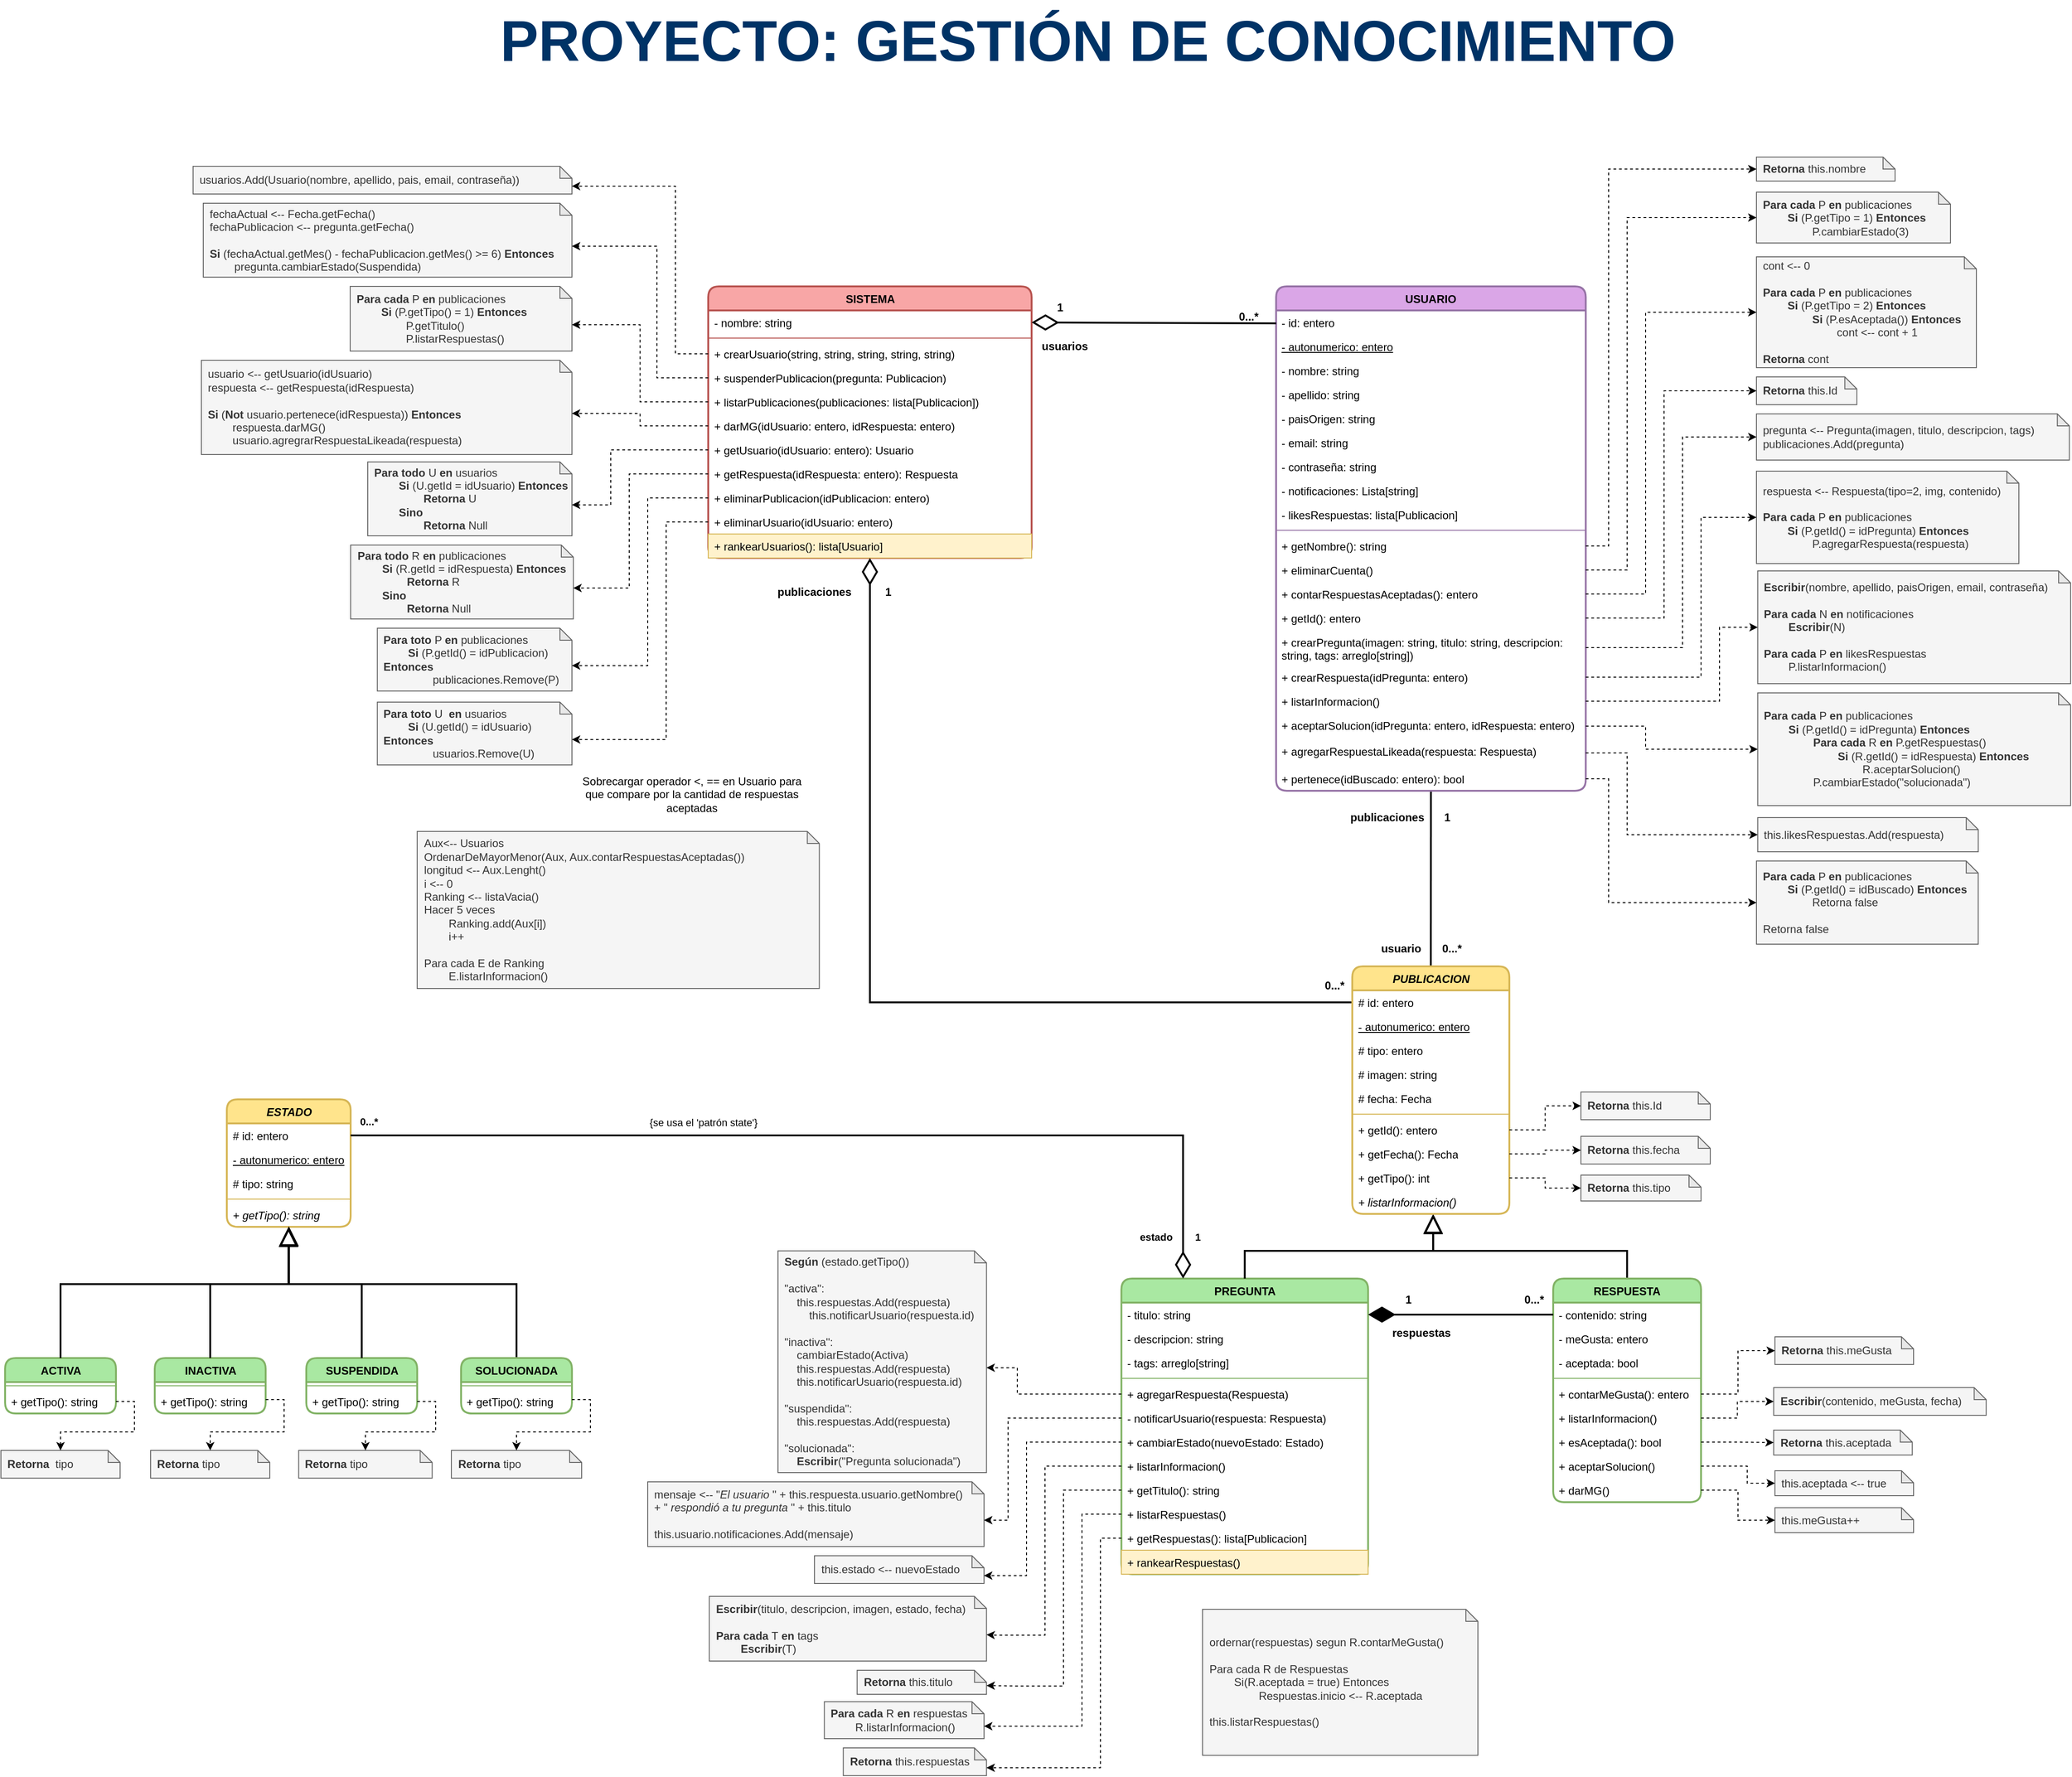 <mxfile version="22.1.4" type="device">
  <diagram name="Página-1" id="L3Ae7jUIdreya23f3Ndc">
    <mxGraphModel dx="3649" dy="1071" grid="1" gridSize="10" guides="1" tooltips="1" connect="1" arrows="1" fold="1" page="0" pageScale="1" pageWidth="1100" pageHeight="1700" math="0" shadow="0">
      <root>
        <mxCell id="0" />
        <mxCell id="1" parent="0" />
        <mxCell id="Etsa1e4jn__skswVm94t-7" style="rounded=0;orthogonalLoop=1;jettySize=auto;html=1;exitX=0.5;exitY=1;exitDx=0;exitDy=0;entryX=0.5;entryY=0;entryDx=0;entryDy=0;endArrow=none;endFill=0;strokeWidth=2;" edge="1" parent="1" source="HKyAS38LL31EUmqTLt1J-1" target="HKyAS38LL31EUmqTLt1J-97">
          <mxGeometry relative="1" as="geometry" />
        </mxCell>
        <mxCell id="HKyAS38LL31EUmqTLt1J-1" value="USUARIO" style="swimlane;fontStyle=1;align=center;verticalAlign=top;childLayout=stackLayout;horizontal=1;startSize=26;horizontalStack=0;resizeParent=1;resizeParentMax=0;resizeLast=0;collapsible=1;marginBottom=0;whiteSpace=wrap;html=1;rounded=1;fillColor=#DAA6E7;strokeColor=#9673a6;strokeWidth=2;fontFamily=Helvetica;" parent="1" vertex="1">
          <mxGeometry x="-159.88" y="480" width="335.11" height="546" as="geometry" />
        </mxCell>
        <mxCell id="HKyAS38LL31EUmqTLt1J-9" value="&lt;span&gt;- id: entero&lt;/span&gt;" style="text;strokeColor=none;fillColor=none;align=left;verticalAlign=top;spacingLeft=4;spacingRight=4;overflow=hidden;rotatable=0;points=[[0,0.5],[1,0.5]];portConstraint=eastwest;whiteSpace=wrap;html=1;rounded=1;fontStyle=0;fontFamily=Helvetica;" parent="HKyAS38LL31EUmqTLt1J-1" vertex="1">
          <mxGeometry y="26" width="335.11" height="26" as="geometry" />
        </mxCell>
        <mxCell id="gth-N66FWdi68t3C2jg7-2" value="- autonumerico: entero" style="text;strokeColor=none;fillColor=none;align=left;verticalAlign=top;spacingLeft=4;spacingRight=4;overflow=hidden;rotatable=0;points=[[0,0.5],[1,0.5]];portConstraint=eastwest;whiteSpace=wrap;html=1;fontStyle=4;fontFamily=Helvetica;" parent="HKyAS38LL31EUmqTLt1J-1" vertex="1">
          <mxGeometry y="52" width="335.11" height="26" as="geometry" />
        </mxCell>
        <mxCell id="HKyAS38LL31EUmqTLt1J-5" value="- nombre: string" style="text;strokeColor=none;fillColor=none;align=left;verticalAlign=top;spacingLeft=4;spacingRight=4;overflow=hidden;rotatable=0;points=[[0,0.5],[1,0.5]];portConstraint=eastwest;whiteSpace=wrap;html=1;fontFamily=Helvetica;" parent="HKyAS38LL31EUmqTLt1J-1" vertex="1">
          <mxGeometry y="78" width="335.11" height="26" as="geometry" />
        </mxCell>
        <mxCell id="HKyAS38LL31EUmqTLt1J-2" value="- apellido: string" style="text;strokeColor=none;fillColor=none;align=left;verticalAlign=top;spacingLeft=4;spacingRight=4;overflow=hidden;rotatable=0;points=[[0,0.5],[1,0.5]];portConstraint=eastwest;whiteSpace=wrap;html=1;fontFamily=Helvetica;" parent="HKyAS38LL31EUmqTLt1J-1" vertex="1">
          <mxGeometry y="104" width="335.11" height="26" as="geometry" />
        </mxCell>
        <mxCell id="HKyAS38LL31EUmqTLt1J-6" value="- paisOrigen: string" style="text;strokeColor=none;fillColor=none;align=left;verticalAlign=top;spacingLeft=4;spacingRight=4;overflow=hidden;rotatable=0;points=[[0,0.5],[1,0.5]];portConstraint=eastwest;whiteSpace=wrap;html=1;fontFamily=Helvetica;" parent="HKyAS38LL31EUmqTLt1J-1" vertex="1">
          <mxGeometry y="130" width="335.11" height="26" as="geometry" />
        </mxCell>
        <mxCell id="HKyAS38LL31EUmqTLt1J-7" value="- email: string" style="text;strokeColor=none;fillColor=none;align=left;verticalAlign=top;spacingLeft=4;spacingRight=4;overflow=hidden;rotatable=0;points=[[0,0.5],[1,0.5]];portConstraint=eastwest;whiteSpace=wrap;html=1;fontFamily=Helvetica;" parent="HKyAS38LL31EUmqTLt1J-1" vertex="1">
          <mxGeometry y="156" width="335.11" height="26" as="geometry" />
        </mxCell>
        <mxCell id="HKyAS38LL31EUmqTLt1J-8" value="- contraseña: string" style="text;strokeColor=none;fillColor=none;align=left;verticalAlign=top;spacingLeft=4;spacingRight=4;overflow=hidden;rotatable=0;points=[[0,0.5],[1,0.5]];portConstraint=eastwest;whiteSpace=wrap;html=1;fontFamily=Helvetica;" parent="HKyAS38LL31EUmqTLt1J-1" vertex="1">
          <mxGeometry y="182" width="335.11" height="26" as="geometry" />
        </mxCell>
        <mxCell id="8pggWoIC_0cF1WFFSOij-6" value="- notificaciones: Lista[string]" style="text;strokeColor=none;fillColor=none;align=left;verticalAlign=top;spacingLeft=4;spacingRight=4;overflow=hidden;rotatable=0;points=[[0,0.5],[1,0.5]];portConstraint=eastwest;whiteSpace=wrap;html=1;fontFamily=Helvetica;" parent="HKyAS38LL31EUmqTLt1J-1" vertex="1">
          <mxGeometry y="208" width="335.11" height="26" as="geometry" />
        </mxCell>
        <mxCell id="gth-N66FWdi68t3C2jg7-31" value="- likesRespuestas: lista[Publicacion]" style="text;strokeColor=none;fillColor=none;align=left;verticalAlign=top;spacingLeft=4;spacingRight=4;overflow=hidden;rotatable=0;points=[[0,0.5],[1,0.5]];portConstraint=eastwest;whiteSpace=wrap;html=1;fontFamily=Helvetica;" parent="HKyAS38LL31EUmqTLt1J-1" vertex="1">
          <mxGeometry y="234" width="335.11" height="26" as="geometry" />
        </mxCell>
        <mxCell id="HKyAS38LL31EUmqTLt1J-3" value="" style="line;strokeWidth=1;fillColor=none;align=left;verticalAlign=middle;spacingTop=-1;spacingLeft=3;spacingRight=3;rotatable=0;labelPosition=right;points=[];portConstraint=eastwest;strokeColor=inherit;fontFamily=Helvetica;" parent="HKyAS38LL31EUmqTLt1J-1" vertex="1">
          <mxGeometry y="260" width="335.11" height="8" as="geometry" />
        </mxCell>
        <mxCell id="8pggWoIC_0cF1WFFSOij-13" value="+ getNombre(): string" style="text;strokeColor=none;fillColor=none;align=left;verticalAlign=top;spacingLeft=4;spacingRight=4;overflow=hidden;rotatable=0;points=[[0,0.5],[1,0.5]];portConstraint=eastwest;whiteSpace=wrap;html=1;fontFamily=Helvetica;" parent="HKyAS38LL31EUmqTLt1J-1" vertex="1">
          <mxGeometry y="268" width="335.11" height="26" as="geometry" />
        </mxCell>
        <mxCell id="uCKGxjxF06TiMFZyVf-1-13" value="+ eliminarCuenta()" style="text;strokeColor=none;fillColor=none;align=left;verticalAlign=top;spacingLeft=4;spacingRight=4;overflow=hidden;rotatable=0;points=[[0,0.5],[1,0.5]];portConstraint=eastwest;whiteSpace=wrap;html=1;fontFamily=Helvetica;" parent="HKyAS38LL31EUmqTLt1J-1" vertex="1">
          <mxGeometry y="294" width="335.11" height="26" as="geometry" />
        </mxCell>
        <mxCell id="uCKGxjxF06TiMFZyVf-1-3" value="+ contarRespuestasAceptadas(): entero" style="text;strokeColor=none;fillColor=none;align=left;verticalAlign=top;spacingLeft=4;spacingRight=4;overflow=hidden;rotatable=0;points=[[0,0.5],[1,0.5]];portConstraint=eastwest;whiteSpace=wrap;html=1;fontFamily=Helvetica;" parent="HKyAS38LL31EUmqTLt1J-1" vertex="1">
          <mxGeometry y="320" width="335.11" height="26" as="geometry" />
        </mxCell>
        <mxCell id="cFMyrC87ORKifkXRs3CV-62" value="+ getId(): entero" style="text;strokeColor=none;fillColor=none;align=left;verticalAlign=top;spacingLeft=4;spacingRight=4;overflow=hidden;rotatable=0;points=[[0,0.5],[1,0.5]];portConstraint=eastwest;whiteSpace=wrap;html=1;fontStyle=0;fontFamily=Helvetica;" parent="HKyAS38LL31EUmqTLt1J-1" vertex="1">
          <mxGeometry y="346" width="335.11" height="26" as="geometry" />
        </mxCell>
        <mxCell id="HKyAS38LL31EUmqTLt1J-75" value="+ crearPregunta(imagen: string, titulo: string, descripcion: string, tags: arreglo[string])" style="text;strokeColor=none;fillColor=none;align=left;verticalAlign=top;spacingLeft=4;spacingRight=4;overflow=hidden;rotatable=0;points=[[0,0.5],[1,0.5]];portConstraint=eastwest;whiteSpace=wrap;html=1;fontFamily=Helvetica;" parent="HKyAS38LL31EUmqTLt1J-1" vertex="1">
          <mxGeometry y="372" width="335.11" height="38" as="geometry" />
        </mxCell>
        <mxCell id="HKyAS38LL31EUmqTLt1J-111" value="+ crearRespuesta(idPregunta: entero)" style="text;strokeColor=none;fillColor=none;align=left;verticalAlign=top;spacingLeft=4;spacingRight=4;overflow=hidden;rotatable=0;points=[[0,0.5],[1,0.5]];portConstraint=eastwest;whiteSpace=wrap;html=1;fontFamily=Helvetica;" parent="HKyAS38LL31EUmqTLt1J-1" vertex="1">
          <mxGeometry y="410" width="335.11" height="26" as="geometry" />
        </mxCell>
        <mxCell id="PbI9654ouLzHBUWt-GS8-33" value="+ listarInformacion()" style="text;strokeColor=none;fillColor=none;align=left;verticalAlign=top;spacingLeft=4;spacingRight=4;overflow=hidden;rotatable=0;points=[[0,0.5],[1,0.5]];portConstraint=eastwest;whiteSpace=wrap;html=1;fontFamily=Helvetica;" parent="HKyAS38LL31EUmqTLt1J-1" vertex="1">
          <mxGeometry y="436" width="335.11" height="26" as="geometry" />
        </mxCell>
        <mxCell id="uCKGxjxF06TiMFZyVf-1-11" value="+ aceptarSolucion(idPregunta: entero, idRespuesta: entero)" style="text;strokeColor=none;fillColor=none;align=left;verticalAlign=top;spacingLeft=4;spacingRight=4;overflow=hidden;rotatable=0;points=[[0,0.5],[1,0.5]];portConstraint=eastwest;whiteSpace=wrap;html=1;fontFamily=Helvetica;" parent="HKyAS38LL31EUmqTLt1J-1" vertex="1">
          <mxGeometry y="462" width="335.11" height="28" as="geometry" />
        </mxCell>
        <mxCell id="Etsa1e4jn__skswVm94t-5" value="+ agregarRespuestaLikeada(respuesta: Respuesta)" style="text;strokeColor=none;fillColor=none;align=left;verticalAlign=top;spacingLeft=4;spacingRight=4;overflow=hidden;rotatable=0;points=[[0,0.5],[1,0.5]];portConstraint=eastwest;whiteSpace=wrap;html=1;fontFamily=Helvetica;" vertex="1" parent="HKyAS38LL31EUmqTLt1J-1">
          <mxGeometry y="490" width="335.11" height="30" as="geometry" />
        </mxCell>
        <mxCell id="Etsa1e4jn__skswVm94t-10" value="+ pertenece(idBuscado: entero): bool" style="text;strokeColor=none;fillColor=none;align=left;verticalAlign=top;spacingLeft=4;spacingRight=4;overflow=hidden;rotatable=0;points=[[0,0.5],[1,0.5]];portConstraint=eastwest;whiteSpace=wrap;html=1;fontFamily=Helvetica;" vertex="1" parent="HKyAS38LL31EUmqTLt1J-1">
          <mxGeometry y="520" width="335.11" height="26" as="geometry" />
        </mxCell>
        <mxCell id="HKyAS38LL31EUmqTLt1J-10" value="PREGUNTA" style="swimlane;fontStyle=1;align=center;verticalAlign=top;childLayout=stackLayout;horizontal=1;startSize=26;horizontalStack=0;resizeParent=1;resizeParentMax=0;resizeLast=0;collapsible=1;marginBottom=0;whiteSpace=wrap;html=1;rounded=1;fillColor=#A9E8A2;strokeColor=#82b366;strokeWidth=2;fontFamily=Helvetica;" parent="1" vertex="1">
          <mxGeometry x="-327.32" y="1554" width="267" height="320" as="geometry" />
        </mxCell>
        <mxCell id="HKyAS38LL31EUmqTLt1J-16" value="- titulo: string" style="text;strokeColor=none;fillColor=none;align=left;verticalAlign=top;spacingLeft=4;spacingRight=4;overflow=hidden;rotatable=0;points=[[0,0.5],[1,0.5]];portConstraint=eastwest;whiteSpace=wrap;html=1;fontFamily=Helvetica;" parent="HKyAS38LL31EUmqTLt1J-10" vertex="1">
          <mxGeometry y="26" width="267" height="26" as="geometry" />
        </mxCell>
        <mxCell id="HKyAS38LL31EUmqTLt1J-18" value="- descripcion: string" style="text;strokeColor=none;fillColor=none;align=left;verticalAlign=top;spacingLeft=4;spacingRight=4;overflow=hidden;rotatable=0;points=[[0,0.5],[1,0.5]];portConstraint=eastwest;whiteSpace=wrap;html=1;fontFamily=Helvetica;" parent="HKyAS38LL31EUmqTLt1J-10" vertex="1">
          <mxGeometry y="52" width="267" height="26" as="geometry" />
        </mxCell>
        <mxCell id="uCKGxjxF06TiMFZyVf-1-6" value="- tags: arreglo[string]" style="text;strokeColor=none;fillColor=none;align=left;verticalAlign=top;spacingLeft=4;spacingRight=4;overflow=hidden;rotatable=0;points=[[0,0.5],[1,0.5]];portConstraint=eastwest;whiteSpace=wrap;html=1;fontFamily=Helvetica;" parent="HKyAS38LL31EUmqTLt1J-10" vertex="1">
          <mxGeometry y="78" width="267" height="26" as="geometry" />
        </mxCell>
        <mxCell id="HKyAS38LL31EUmqTLt1J-17" value="" style="line;strokeWidth=1;fillColor=none;align=left;verticalAlign=middle;spacingTop=-1;spacingLeft=3;spacingRight=3;rotatable=0;labelPosition=right;points=[];portConstraint=eastwest;strokeColor=inherit;fontFamily=Helvetica;" parent="HKyAS38LL31EUmqTLt1J-10" vertex="1">
          <mxGeometry y="104" width="267" height="8" as="geometry" />
        </mxCell>
        <mxCell id="HKyAS38LL31EUmqTLt1J-77" value="+ agregarRespuesta(Respuesta)" style="text;strokeColor=none;fillColor=none;align=left;verticalAlign=top;spacingLeft=4;spacingRight=4;overflow=hidden;rotatable=0;points=[[0,0.5],[1,0.5]];portConstraint=eastwest;whiteSpace=wrap;html=1;fontFamily=Helvetica;" parent="HKyAS38LL31EUmqTLt1J-10" vertex="1">
          <mxGeometry y="112" width="267" height="26" as="geometry" />
        </mxCell>
        <mxCell id="uCKGxjxF06TiMFZyVf-1-16" value="- notificarUsuario(respuesta: Respuesta)" style="text;strokeColor=none;fillColor=none;align=left;verticalAlign=top;spacingLeft=4;spacingRight=4;overflow=hidden;rotatable=0;points=[[0,0.5],[1,0.5]];portConstraint=eastwest;whiteSpace=wrap;html=1;fontFamily=Helvetica;" parent="HKyAS38LL31EUmqTLt1J-10" vertex="1">
          <mxGeometry y="138" width="267" height="26" as="geometry" />
        </mxCell>
        <mxCell id="HKyAS38LL31EUmqTLt1J-94" value="+ cambiarEstado(nuevoEstado: Estado)" style="text;strokeColor=none;fillColor=none;align=left;verticalAlign=top;spacingLeft=4;spacingRight=4;overflow=hidden;rotatable=0;points=[[0,0.5],[1,0.5]];portConstraint=eastwest;whiteSpace=wrap;html=1;fontFamily=Helvetica;" parent="HKyAS38LL31EUmqTLt1J-10" vertex="1">
          <mxGeometry y="164" width="267" height="26" as="geometry" />
        </mxCell>
        <mxCell id="8pggWoIC_0cF1WFFSOij-26" value="+ listarInformacion()" style="text;strokeColor=none;fillColor=none;align=left;verticalAlign=top;spacingLeft=4;spacingRight=4;overflow=hidden;rotatable=0;points=[[0,0.5],[1,0.5]];portConstraint=eastwest;whiteSpace=wrap;html=1;fontStyle=0;fontFamily=Helvetica;" parent="HKyAS38LL31EUmqTLt1J-10" vertex="1">
          <mxGeometry y="190" width="267" height="26" as="geometry" />
        </mxCell>
        <mxCell id="8pggWoIC_0cF1WFFSOij-33" value="+ getTitulo(): string" style="text;strokeColor=none;fillColor=none;align=left;verticalAlign=top;spacingLeft=4;spacingRight=4;overflow=hidden;rotatable=0;points=[[0,0.5],[1,0.5]];portConstraint=eastwest;whiteSpace=wrap;html=1;fontFamily=Helvetica;" parent="HKyAS38LL31EUmqTLt1J-10" vertex="1">
          <mxGeometry y="216" width="267" height="26" as="geometry" />
        </mxCell>
        <mxCell id="8pggWoIC_0cF1WFFSOij-39" value="+ listarRespuestas()" style="text;strokeColor=none;fillColor=none;align=left;verticalAlign=top;spacingLeft=4;spacingRight=4;overflow=hidden;rotatable=0;points=[[0,0.5],[1,0.5]];portConstraint=eastwest;whiteSpace=wrap;html=1;fontStyle=0;fontFamily=Helvetica;" parent="HKyAS38LL31EUmqTLt1J-10" vertex="1">
          <mxGeometry y="242" width="267" height="26" as="geometry" />
        </mxCell>
        <mxCell id="cFMyrC87ORKifkXRs3CV-91" value="+ getRespuestas(): lista[Publicacion]" style="text;strokeColor=none;fillColor=none;align=left;verticalAlign=top;spacingLeft=4;spacingRight=4;overflow=hidden;rotatable=0;points=[[0,0.5],[1,0.5]];portConstraint=eastwest;whiteSpace=wrap;html=1;fontStyle=0;fontFamily=Helvetica;" parent="HKyAS38LL31EUmqTLt1J-10" vertex="1">
          <mxGeometry y="268" width="267" height="26" as="geometry" />
        </mxCell>
        <mxCell id="HKyAS38LL31EUmqTLt1J-113" value="+ rankearRespuestas()" style="text;strokeColor=#d6b656;fillColor=#fff2cc;align=left;verticalAlign=top;spacingLeft=4;spacingRight=4;overflow=hidden;rotatable=0;points=[[0,0.5],[1,0.5]];portConstraint=eastwest;whiteSpace=wrap;html=1;fontFamily=Helvetica;" parent="HKyAS38LL31EUmqTLt1J-10" vertex="1">
          <mxGeometry y="294" width="267" height="26" as="geometry" />
        </mxCell>
        <mxCell id="cFMyrC87ORKifkXRs3CV-36" style="edgeStyle=orthogonalEdgeStyle;shape=connector;rounded=0;orthogonalLoop=1;jettySize=auto;html=1;exitX=0.5;exitY=0;exitDx=0;exitDy=0;labelBackgroundColor=default;strokeColor=#000000;strokeWidth=2;align=center;verticalAlign=middle;fontFamily=Helvetica;fontSize=11;fontColor=default;endArrow=block;endFill=0;endSize=16;entryX=0.515;entryY=1;entryDx=0;entryDy=0;entryPerimeter=0;" parent="1" source="HKyAS38LL31EUmqTLt1J-22" target="8pggWoIC_0cF1WFFSOij-25" edge="1">
          <mxGeometry relative="1" as="geometry">
            <mxPoint x="10" y="1390.0" as="targetPoint" />
          </mxGeometry>
        </mxCell>
        <mxCell id="HKyAS38LL31EUmqTLt1J-22" value="RESPUESTA" style="swimlane;fontStyle=1;align=center;verticalAlign=top;childLayout=stackLayout;horizontal=1;startSize=26;horizontalStack=0;resizeParent=1;resizeParentMax=0;resizeLast=0;collapsible=1;marginBottom=0;whiteSpace=wrap;html=1;rounded=1;fillColor=#A9E8A2;strokeColor=#82b366;gradientColor=none;swimlaneFillColor=none;fillStyle=auto;strokeWidth=2;fontFamily=Helvetica;" parent="1" vertex="1">
          <mxGeometry x="140" y="1554" width="160" height="242" as="geometry">
            <mxRectangle x="-30.0" y="1392" width="110" height="30" as="alternateBounds" />
          </mxGeometry>
        </mxCell>
        <mxCell id="HKyAS38LL31EUmqTLt1J-24" value="- contenido: string" style="text;strokeColor=none;fillColor=none;align=left;verticalAlign=top;spacingLeft=4;spacingRight=4;overflow=hidden;rotatable=0;points=[[0,0.5],[1,0.5]];portConstraint=eastwest;whiteSpace=wrap;html=1;fontFamily=Helvetica;" parent="HKyAS38LL31EUmqTLt1J-22" vertex="1">
          <mxGeometry y="26" width="160" height="26" as="geometry" />
        </mxCell>
        <mxCell id="HKyAS38LL31EUmqTLt1J-36" value="- meGusta: entero" style="text;strokeColor=none;fillColor=none;align=left;verticalAlign=top;spacingLeft=4;spacingRight=4;overflow=hidden;rotatable=0;points=[[0,0.5],[1,0.5]];portConstraint=eastwest;whiteSpace=wrap;html=1;fontFamily=Helvetica;" parent="HKyAS38LL31EUmqTLt1J-22" vertex="1">
          <mxGeometry y="52" width="160" height="26" as="geometry" />
        </mxCell>
        <mxCell id="uCKGxjxF06TiMFZyVf-1-1" value="- aceptada: bool" style="text;strokeColor=none;fillColor=none;align=left;verticalAlign=top;spacingLeft=4;spacingRight=4;overflow=hidden;rotatable=0;points=[[0,0.5],[1,0.5]];portConstraint=eastwest;whiteSpace=wrap;html=1;fontFamily=Helvetica;" parent="HKyAS38LL31EUmqTLt1J-22" vertex="1">
          <mxGeometry y="78" width="160" height="26" as="geometry" />
        </mxCell>
        <mxCell id="HKyAS38LL31EUmqTLt1J-29" value="" style="line;strokeWidth=1;fillColor=none;align=left;verticalAlign=middle;spacingTop=-1;spacingLeft=3;spacingRight=3;rotatable=0;labelPosition=right;points=[];portConstraint=eastwest;strokeColor=inherit;fontFamily=Helvetica;" parent="HKyAS38LL31EUmqTLt1J-22" vertex="1">
          <mxGeometry y="104" width="160" height="8" as="geometry" />
        </mxCell>
        <mxCell id="HKyAS38LL31EUmqTLt1J-80" value="+ contarMeGusta(): entero" style="text;strokeColor=none;fillColor=none;align=left;verticalAlign=top;spacingLeft=4;spacingRight=4;overflow=hidden;rotatable=0;points=[[0,0.5],[1,0.5]];portConstraint=eastwest;whiteSpace=wrap;html=1;fontFamily=Helvetica;" parent="HKyAS38LL31EUmqTLt1J-22" vertex="1">
          <mxGeometry y="112" width="160" height="26" as="geometry" />
        </mxCell>
        <mxCell id="8pggWoIC_0cF1WFFSOij-27" value="+ listarInformacion()" style="text;strokeColor=none;fillColor=none;align=left;verticalAlign=top;spacingLeft=4;spacingRight=4;overflow=hidden;rotatable=0;points=[[0,0.5],[1,0.5]];portConstraint=eastwest;whiteSpace=wrap;html=1;fontStyle=0;fontFamily=Helvetica;" parent="HKyAS38LL31EUmqTLt1J-22" vertex="1">
          <mxGeometry y="138" width="160" height="26" as="geometry" />
        </mxCell>
        <mxCell id="8pggWoIC_0cF1WFFSOij-54" value="+ esAceptada(): bool" style="text;strokeColor=none;fillColor=none;align=left;verticalAlign=top;spacingLeft=4;spacingRight=4;overflow=hidden;rotatable=0;points=[[0,0.5],[1,0.5]];portConstraint=eastwest;whiteSpace=wrap;html=1;fontFamily=Helvetica;" parent="HKyAS38LL31EUmqTLt1J-22" vertex="1">
          <mxGeometry y="164" width="160" height="26" as="geometry" />
        </mxCell>
        <mxCell id="cFMyrC87ORKifkXRs3CV-95" value="+ aceptarSolucion()" style="text;strokeColor=none;fillColor=none;align=left;verticalAlign=top;spacingLeft=4;spacingRight=4;overflow=hidden;rotatable=0;points=[[0,0.5],[1,0.5]];portConstraint=eastwest;whiteSpace=wrap;html=1;fontFamily=Helvetica;" parent="HKyAS38LL31EUmqTLt1J-22" vertex="1">
          <mxGeometry y="190" width="160" height="26" as="geometry" />
        </mxCell>
        <mxCell id="Etsa1e4jn__skswVm94t-1" value="+ darMG()" style="text;strokeColor=none;fillColor=none;align=left;verticalAlign=top;spacingLeft=4;spacingRight=4;overflow=hidden;rotatable=0;points=[[0,0.5],[1,0.5]];portConstraint=eastwest;whiteSpace=wrap;html=1;fontFamily=Helvetica;" vertex="1" parent="HKyAS38LL31EUmqTLt1J-22">
          <mxGeometry y="216" width="160" height="26" as="geometry" />
        </mxCell>
        <mxCell id="HKyAS38LL31EUmqTLt1J-33" value="" style="endArrow=diamondThin;endFill=1;endSize=24;html=1;rounded=0;strokeWidth=2;entryX=1;entryY=0.5;entryDx=0;entryDy=0;exitX=0;exitY=0.5;exitDx=0;exitDy=0;fontFamily=Helvetica;" parent="1" source="HKyAS38LL31EUmqTLt1J-24" target="HKyAS38LL31EUmqTLt1J-16" edge="1">
          <mxGeometry width="160" relative="1" as="geometry">
            <mxPoint x="110" y="1594" as="sourcePoint" />
            <mxPoint x="-20" y="1594" as="targetPoint" />
          </mxGeometry>
        </mxCell>
        <mxCell id="HKyAS38LL31EUmqTLt1J-34" value="0...*" style="text;html=1;align=center;verticalAlign=middle;resizable=0;points=[];autosize=1;strokeColor=none;fillColor=none;fontStyle=1;fontFamily=Helvetica;" parent="1" vertex="1">
          <mxGeometry x="98.87" y="1562" width="40" height="30" as="geometry" />
        </mxCell>
        <mxCell id="HKyAS38LL31EUmqTLt1J-35" value="1" style="text;html=1;align=center;verticalAlign=middle;resizable=0;points=[];autosize=1;strokeColor=none;fillColor=none;fontStyle=1;fontFamily=Helvetica;" parent="1" vertex="1">
          <mxGeometry x="-32.32" y="1562" width="30" height="30" as="geometry" />
        </mxCell>
        <mxCell id="HKyAS38LL31EUmqTLt1J-39" value="SISTEMA" style="swimlane;fontStyle=1;align=center;verticalAlign=top;childLayout=stackLayout;horizontal=1;startSize=26;horizontalStack=0;resizeParent=1;resizeParentMax=0;resizeLast=0;collapsible=1;marginBottom=0;whiteSpace=wrap;html=1;rounded=1;fillColor=#F8A6A6;strokeColor=#b85450;strokeWidth=2;fontFamily=Helvetica;" parent="1" vertex="1">
          <mxGeometry x="-774.5" y="480" width="350" height="294" as="geometry" />
        </mxCell>
        <mxCell id="HKyAS38LL31EUmqTLt1J-41" value="- nombre: string" style="text;strokeColor=none;fillColor=none;align=left;verticalAlign=top;spacingLeft=4;spacingRight=4;overflow=hidden;rotatable=0;points=[[0,0.5],[1,0.5]];portConstraint=eastwest;whiteSpace=wrap;html=1;fontFamily=Helvetica;" parent="HKyAS38LL31EUmqTLt1J-39" vertex="1">
          <mxGeometry y="26" width="350" height="26" as="geometry" />
        </mxCell>
        <mxCell id="HKyAS38LL31EUmqTLt1J-46" value="" style="line;strokeWidth=1;fillColor=none;align=left;verticalAlign=middle;spacingTop=-1;spacingLeft=3;spacingRight=3;rotatable=0;labelPosition=right;points=[];portConstraint=eastwest;strokeColor=inherit;fontFamily=Helvetica;" parent="HKyAS38LL31EUmqTLt1J-39" vertex="1">
          <mxGeometry y="52" width="350" height="8" as="geometry" />
        </mxCell>
        <mxCell id="HKyAS38LL31EUmqTLt1J-56" value="+ crearUsuario(string, string, string, string, string)" style="text;strokeColor=none;fillColor=none;align=left;verticalAlign=top;spacingLeft=4;spacingRight=4;overflow=hidden;rotatable=0;points=[[0,0.5],[1,0.5]];portConstraint=eastwest;whiteSpace=wrap;html=1;fontFamily=Helvetica;" parent="HKyAS38LL31EUmqTLt1J-39" vertex="1">
          <mxGeometry y="60" width="350" height="26" as="geometry" />
        </mxCell>
        <mxCell id="HKyAS38LL31EUmqTLt1J-95" value="+ suspenderPublicacion(pregunta: Publicacion)" style="text;strokeColor=none;fillColor=none;align=left;verticalAlign=top;spacingLeft=4;spacingRight=4;overflow=hidden;rotatable=0;points=[[0,0.5],[1,0.5]];portConstraint=eastwest;whiteSpace=wrap;html=1;fontFamily=Helvetica;" parent="HKyAS38LL31EUmqTLt1J-39" vertex="1">
          <mxGeometry y="86" width="350" height="26" as="geometry" />
        </mxCell>
        <mxCell id="uCKGxjxF06TiMFZyVf-1-14" value="+ listarPublicaciones(publicaciones: lista[Publicacion])" style="text;strokeColor=none;fillColor=none;align=left;verticalAlign=top;spacingLeft=4;spacingRight=4;overflow=hidden;rotatable=0;points=[[0,0.5],[1,0.5]];portConstraint=eastwest;whiteSpace=wrap;html=1;fontFamily=Helvetica;" parent="HKyAS38LL31EUmqTLt1J-39" vertex="1">
          <mxGeometry y="112" width="350" height="26" as="geometry" />
        </mxCell>
        <mxCell id="gth-N66FWdi68t3C2jg7-30" value="+ darMG(idUsuario: entero, idRespuesta: entero)" style="text;strokeColor=none;fillColor=none;align=left;verticalAlign=top;spacingLeft=4;spacingRight=4;overflow=hidden;rotatable=0;points=[[0,0.5],[1,0.5]];portConstraint=eastwest;whiteSpace=wrap;html=1;fontFamily=Helvetica;" parent="HKyAS38LL31EUmqTLt1J-39" vertex="1">
          <mxGeometry y="138" width="350" height="26" as="geometry" />
        </mxCell>
        <mxCell id="gth-N66FWdi68t3C2jg7-32" value="+ getUsuario(idUsuario: entero): Usuario" style="text;strokeColor=none;fillColor=none;align=left;verticalAlign=top;spacingLeft=4;spacingRight=4;overflow=hidden;rotatable=0;points=[[0,0.5],[1,0.5]];portConstraint=eastwest;whiteSpace=wrap;html=1;fontFamily=Helvetica;" parent="HKyAS38LL31EUmqTLt1J-39" vertex="1">
          <mxGeometry y="164" width="350" height="26" as="geometry" />
        </mxCell>
        <mxCell id="gth-N66FWdi68t3C2jg7-33" value="+ getRespuesta(idRespuesta: entero): Respuesta" style="text;strokeColor=none;fillColor=none;align=left;verticalAlign=top;spacingLeft=4;spacingRight=4;overflow=hidden;rotatable=0;points=[[0,0.5],[1,0.5]];portConstraint=eastwest;whiteSpace=wrap;html=1;fontFamily=Helvetica;" parent="HKyAS38LL31EUmqTLt1J-39" vertex="1">
          <mxGeometry y="190" width="350" height="26" as="geometry" />
        </mxCell>
        <mxCell id="HKyAS38LL31EUmqTLt1J-96" value="+ eliminarPublicacion(idPublicacion: entero)" style="text;strokeColor=none;fillColor=none;align=left;verticalAlign=top;spacingLeft=4;spacingRight=4;overflow=hidden;rotatable=0;points=[[0,0.5],[1,0.5]];portConstraint=eastwest;whiteSpace=wrap;html=1;fontFamily=Helvetica;" parent="HKyAS38LL31EUmqTLt1J-39" vertex="1">
          <mxGeometry y="216" width="350" height="26" as="geometry" />
        </mxCell>
        <mxCell id="8pggWoIC_0cF1WFFSOij-20" value="+ eliminarUsuario(idUsuario: entero)" style="text;strokeColor=none;fillColor=none;align=left;verticalAlign=top;spacingLeft=4;spacingRight=4;overflow=hidden;rotatable=0;points=[[0,0.5],[1,0.5]];portConstraint=eastwest;whiteSpace=wrap;html=1;fontFamily=Helvetica;" parent="HKyAS38LL31EUmqTLt1J-39" vertex="1">
          <mxGeometry y="242" width="350" height="26" as="geometry" />
        </mxCell>
        <mxCell id="uCKGxjxF06TiMFZyVf-1-5" value="+ rankearUsuarios(): lista[Usuario]" style="text;strokeColor=#d6b656;fillColor=#fff2cc;align=left;verticalAlign=top;spacingLeft=4;spacingRight=4;overflow=hidden;rotatable=0;points=[[0,0.5],[1,0.5]];portConstraint=eastwest;whiteSpace=wrap;html=1;fontFamily=Helvetica;" parent="HKyAS38LL31EUmqTLt1J-39" vertex="1">
          <mxGeometry y="268" width="350" height="26" as="geometry" />
        </mxCell>
        <mxCell id="HKyAS38LL31EUmqTLt1J-47" value="" style="endArrow=diamondThin;endFill=0;endSize=24;html=1;rounded=0;entryX=1;entryY=0.5;entryDx=0;entryDy=0;exitX=0;exitY=0.538;exitDx=0;exitDy=0;exitPerimeter=0;fontStyle=1;strokeWidth=2;fontFamily=Helvetica;" parent="1" source="HKyAS38LL31EUmqTLt1J-9" target="HKyAS38LL31EUmqTLt1J-41" edge="1">
          <mxGeometry width="160" relative="1" as="geometry">
            <mxPoint x="-214.5" y="530" as="sourcePoint" />
            <mxPoint x="-154.5" y="550" as="targetPoint" />
          </mxGeometry>
        </mxCell>
        <mxCell id="HKyAS38LL31EUmqTLt1J-48" value="0...*" style="text;html=1;align=center;verticalAlign=middle;resizable=0;points=[];autosize=1;strokeColor=none;fillColor=none;fontStyle=1;fontFamily=Helvetica;" parent="1" vertex="1">
          <mxGeometry x="-209.88" y="498" width="40" height="30" as="geometry" />
        </mxCell>
        <mxCell id="HKyAS38LL31EUmqTLt1J-49" value="1" style="text;html=1;align=center;verticalAlign=middle;resizable=0;points=[];autosize=1;strokeColor=none;fillColor=none;fontStyle=1;fontFamily=Helvetica;" parent="1" vertex="1">
          <mxGeometry x="-409.5" y="488" width="30" height="30" as="geometry" />
        </mxCell>
        <mxCell id="HKyAS38LL31EUmqTLt1J-53" value="1" style="text;html=1;align=center;verticalAlign=middle;resizable=0;points=[];autosize=1;strokeColor=none;fillColor=none;fontStyle=1;fontFamily=Helvetica;" parent="1" vertex="1">
          <mxGeometry x="9.68" y="1040" width="30" height="30" as="geometry" />
        </mxCell>
        <mxCell id="HKyAS38LL31EUmqTLt1J-55" value="0...*" style="text;html=1;align=center;verticalAlign=middle;resizable=0;points=[];autosize=1;strokeColor=none;fillColor=none;fontStyle=1;fontFamily=Helvetica;" parent="1" vertex="1">
          <mxGeometry x="10" y="1182" width="40" height="30" as="geometry" />
        </mxCell>
        <mxCell id="HKyAS38LL31EUmqTLt1J-69" value="" style="endArrow=diamondThin;endFill=0;endSize=24;html=1;rounded=0;exitX=0;exitY=0.5;exitDx=0;exitDy=0;edgeStyle=orthogonalEdgeStyle;entryX=0.5;entryY=1;entryDx=0;entryDy=0;strokeWidth=2;fontFamily=Helvetica;" parent="1" source="HKyAS38LL31EUmqTLt1J-98" target="HKyAS38LL31EUmqTLt1J-39" edge="1">
          <mxGeometry width="160" relative="1" as="geometry">
            <mxPoint x="-440.5" y="889" as="sourcePoint" />
            <mxPoint x="-534.5" y="680" as="targetPoint" />
          </mxGeometry>
        </mxCell>
        <mxCell id="HKyAS38LL31EUmqTLt1J-70" value="1" style="text;html=1;align=center;verticalAlign=middle;resizable=0;points=[];autosize=1;strokeColor=none;fillColor=none;fontStyle=1;fontFamily=Helvetica;" parent="1" vertex="1">
          <mxGeometry x="-595.5" y="796" width="30" height="30" as="geometry" />
        </mxCell>
        <mxCell id="HKyAS38LL31EUmqTLt1J-72" value="0...*" style="text;html=1;align=center;verticalAlign=middle;resizable=0;points=[];autosize=1;strokeColor=none;fillColor=none;fontStyle=1;fontFamily=Helvetica;" parent="1" vertex="1">
          <mxGeometry x="-117.45" y="1222" width="40" height="30" as="geometry" />
        </mxCell>
        <mxCell id="HKyAS38LL31EUmqTLt1J-97" value="&lt;i&gt;PUBLICACION&lt;/i&gt;" style="swimlane;fontStyle=1;align=center;verticalAlign=top;childLayout=stackLayout;horizontal=1;startSize=26;horizontalStack=0;resizeParent=1;resizeParentMax=0;resizeLast=0;collapsible=1;marginBottom=0;whiteSpace=wrap;html=1;rounded=1;fillColor=#FFE48C;strokeColor=#d6b656;strokeWidth=2;fontFamily=Helvetica;" parent="1" vertex="1">
          <mxGeometry x="-77.45" y="1216" width="170" height="268" as="geometry" />
        </mxCell>
        <mxCell id="HKyAS38LL31EUmqTLt1J-98" value="# id: entero" style="text;strokeColor=none;fillColor=none;align=left;verticalAlign=top;spacingLeft=4;spacingRight=4;overflow=hidden;rotatable=0;points=[[0,0.5],[1,0.5]];portConstraint=eastwest;whiteSpace=wrap;html=1;fontFamily=Helvetica;" parent="HKyAS38LL31EUmqTLt1J-97" vertex="1">
          <mxGeometry y="26" width="170" height="26" as="geometry" />
        </mxCell>
        <mxCell id="gth-N66FWdi68t3C2jg7-7" value="&lt;u&gt;- autonumerico: entero&lt;/u&gt;" style="text;strokeColor=none;fillColor=none;align=left;verticalAlign=top;spacingLeft=4;spacingRight=4;overflow=hidden;rotatable=0;points=[[0,0.5],[1,0.5]];portConstraint=eastwest;whiteSpace=wrap;html=1;fontFamily=Helvetica;" parent="HKyAS38LL31EUmqTLt1J-97" vertex="1">
          <mxGeometry y="52" width="170" height="26" as="geometry" />
        </mxCell>
        <mxCell id="uCKGxjxF06TiMFZyVf-1-10" value="# tipo: entero" style="text;strokeColor=none;fillColor=none;align=left;verticalAlign=top;spacingLeft=4;spacingRight=4;overflow=hidden;rotatable=0;points=[[0,0.5],[1,0.5]];portConstraint=eastwest;whiteSpace=wrap;html=1;fontFamily=Helvetica;" parent="HKyAS38LL31EUmqTLt1J-97" vertex="1">
          <mxGeometry y="78" width="170" height="26" as="geometry" />
        </mxCell>
        <mxCell id="HKyAS38LL31EUmqTLt1J-101" value="# imagen: string" style="text;strokeColor=none;fillColor=none;align=left;verticalAlign=top;spacingLeft=4;spacingRight=4;overflow=hidden;rotatable=0;points=[[0,0.5],[1,0.5]];portConstraint=eastwest;whiteSpace=wrap;html=1;fontFamily=Helvetica;" parent="HKyAS38LL31EUmqTLt1J-97" vertex="1">
          <mxGeometry y="104" width="170" height="26" as="geometry" />
        </mxCell>
        <mxCell id="HKyAS38LL31EUmqTLt1J-102" value="# fecha: Fecha" style="text;strokeColor=none;fillColor=none;align=left;verticalAlign=top;spacingLeft=4;spacingRight=4;overflow=hidden;rotatable=0;points=[[0,0.5],[1,0.5]];portConstraint=eastwest;whiteSpace=wrap;html=1;fontFamily=Helvetica;" parent="HKyAS38LL31EUmqTLt1J-97" vertex="1">
          <mxGeometry y="130" width="170" height="26" as="geometry" />
        </mxCell>
        <mxCell id="HKyAS38LL31EUmqTLt1J-104" value="" style="line;strokeWidth=1;fillColor=none;align=left;verticalAlign=middle;spacingTop=-1;spacingLeft=3;spacingRight=3;rotatable=0;labelPosition=right;points=[];portConstraint=eastwest;strokeColor=inherit;fontFamily=Helvetica;" parent="HKyAS38LL31EUmqTLt1J-97" vertex="1">
          <mxGeometry y="156" width="170" height="8" as="geometry" />
        </mxCell>
        <mxCell id="cFMyrC87ORKifkXRs3CV-56" value="+ getId(): entero" style="text;strokeColor=none;fillColor=none;align=left;verticalAlign=top;spacingLeft=4;spacingRight=4;overflow=hidden;rotatable=0;points=[[0,0.5],[1,0.5]];portConstraint=eastwest;whiteSpace=wrap;html=1;fontStyle=0;fontFamily=Helvetica;" parent="HKyAS38LL31EUmqTLt1J-97" vertex="1">
          <mxGeometry y="164" width="170" height="26" as="geometry" />
        </mxCell>
        <mxCell id="8pggWoIC_0cF1WFFSOij-16" value="+ getFecha(): Fecha" style="text;strokeColor=none;fillColor=none;align=left;verticalAlign=top;spacingLeft=4;spacingRight=4;overflow=hidden;rotatable=0;points=[[0,0.5],[1,0.5]];portConstraint=eastwest;whiteSpace=wrap;html=1;fontStyle=0;fontFamily=Helvetica;" parent="HKyAS38LL31EUmqTLt1J-97" vertex="1">
          <mxGeometry y="190" width="170" height="26" as="geometry" />
        </mxCell>
        <mxCell id="8pggWoIC_0cF1WFFSOij-36" value="+ getTipo(): int" style="text;strokeColor=none;fillColor=none;align=left;verticalAlign=top;spacingLeft=4;spacingRight=4;overflow=hidden;rotatable=0;points=[[0,0.5],[1,0.5]];portConstraint=eastwest;whiteSpace=wrap;html=1;fontStyle=0;fontFamily=Helvetica;" parent="HKyAS38LL31EUmqTLt1J-97" vertex="1">
          <mxGeometry y="216" width="170" height="26" as="geometry" />
        </mxCell>
        <mxCell id="8pggWoIC_0cF1WFFSOij-25" value="+ listarInformacion()" style="text;strokeColor=none;fillColor=none;align=left;verticalAlign=top;spacingLeft=4;spacingRight=4;overflow=hidden;rotatable=0;points=[[0,0.5],[1,0.5]];portConstraint=eastwest;whiteSpace=wrap;html=1;fontStyle=2;fontFamily=Helvetica;" parent="HKyAS38LL31EUmqTLt1J-97" vertex="1">
          <mxGeometry y="242" width="170" height="26" as="geometry" />
        </mxCell>
        <mxCell id="uCKGxjxF06TiMFZyVf-1-8" value="respuestas" style="text;html=1;align=center;verticalAlign=middle;resizable=0;points=[];autosize=1;strokeColor=none;fillColor=none;fontStyle=1;fontFamily=Helvetica;" parent="1" vertex="1">
          <mxGeometry x="-47.82" y="1598" width="90" height="30" as="geometry" />
        </mxCell>
        <mxCell id="uCKGxjxF06TiMFZyVf-1-9" value="publicaciones" style="text;html=1;align=center;verticalAlign=middle;resizable=0;points=[];autosize=1;strokeColor=none;fillColor=none;fontStyle=1;fontFamily=Helvetica;" parent="1" vertex="1">
          <mxGeometry x="-90.32" y="1040" width="100" height="30" as="geometry" />
        </mxCell>
        <mxCell id="uCKGxjxF06TiMFZyVf-1-15" value="usuarios" style="text;html=1;align=center;verticalAlign=middle;resizable=0;points=[];autosize=1;strokeColor=none;fillColor=none;fontStyle=1;fontFamily=Helvetica;" parent="1" vertex="1">
          <mxGeometry x="-424.5" y="530" width="70" height="30" as="geometry" />
        </mxCell>
        <mxCell id="uCKGxjxF06TiMFZyVf-1-17" value="usuarios.Add(Usuario(nombre, apellido, pais, email, contraseña))" style="shape=note;whiteSpace=wrap;html=1;backgroundOutline=1;darkOpacity=0.05;size=13;align=left;verticalAlign=middle;spacingLeft=5;fillColor=#f5f5f5;strokeColor=#666666;fontColor=#333333;fontFamily=Helvetica;" parent="1" vertex="1">
          <mxGeometry x="-1332" y="350" width="410" height="30" as="geometry" />
        </mxCell>
        <mxCell id="8pggWoIC_0cF1WFFSOij-2" value="&lt;b&gt;Según&amp;nbsp;&lt;/b&gt;(estado.getTipo())&lt;br style=&quot;border-color: var(--border-color);&quot;&gt;&lt;br style=&quot;border-color: var(--border-color);&quot;&gt;&lt;span style=&quot;&quot;&gt;&quot;activa&quot;:&amp;nbsp;&lt;/span&gt;&lt;br style=&quot;border-color: var(--border-color);&quot;&gt;&lt;span style=&quot;border-color: var(--border-color);&quot;&gt;&lt;/span&gt;&lt;span style=&quot;border-color: var(--border-color);&quot;&gt;&lt;span style=&quot;border-color: var(--border-color);&quot;&gt;&lt;span style=&quot;border-color: var(--border-color);&quot;&gt;&amp;nbsp;&amp;nbsp;&amp;nbsp;&amp;nbsp;&lt;/span&gt;&lt;/span&gt;this.respuestas.Add(respuesta)&lt;/span&gt;&lt;br style=&quot;border-color: var(--border-color);&quot;&gt;&lt;span style=&quot;border-color: var(--border-color);&quot;&gt;&amp;nbsp; &amp;nbsp;&amp;nbsp;&lt;/span&gt;&lt;span style=&quot;border-color: var(--border-color);&quot;&gt;&amp;nbsp;&amp;nbsp;&amp;nbsp;&amp;nbsp;&lt;/span&gt;&lt;span style=&quot;border-color: var(--border-color);&quot;&gt;this.notificarUsuario(respuesta.id)&lt;br style=&quot;border-color: var(--border-color);&quot;&gt;&lt;br style=&quot;border-color: var(--border-color);&quot;&gt;&quot;inactiva&quot;:&lt;br style=&quot;border-color: var(--border-color);&quot;&gt;&lt;span style=&quot;border-color: var(--border-color);&quot;&gt;&lt;span style=&quot;border-color: var(--border-color);&quot;&gt;&amp;nbsp; &amp;nbsp; cambiarEstado(Activa)&lt;/span&gt;&lt;/span&gt;&lt;br style=&quot;border-color: var(--border-color);&quot;&gt;&lt;span style=&quot;border-color: var(--border-color);&quot;&gt;&lt;span style=&quot;border-color: var(--border-color);&quot;&gt;&amp;nbsp;&amp;nbsp;&amp;nbsp;&amp;nbsp;&lt;/span&gt;&lt;/span&gt;&lt;/span&gt;&lt;span style=&quot;border-color: var(--border-color);&quot;&gt;this.respuestas.Add(respuesta)&lt;/span&gt;&lt;br style=&quot;border-color: var(--border-color);&quot;&gt;&lt;span style=&quot;border-color: var(--border-color);&quot;&gt;&amp;nbsp; &amp;nbsp;&amp;nbsp;&lt;/span&gt;&lt;span style=&quot;border-color: var(--border-color);&quot;&gt;this.notificarUsuario(respuesta.id)&lt;br style=&quot;border-color: var(--border-color);&quot;&gt;&lt;br style=&quot;border-color: var(--border-color);&quot;&gt;&quot;suspendida&quot;:&lt;br style=&quot;border-color: var(--border-color);&quot;&gt;&lt;span style=&quot;border-color: var(--border-color);&quot;&gt;&lt;span style=&quot;white-space: pre;&quot;&gt;&amp;nbsp;&amp;nbsp;&amp;nbsp;&amp;nbsp;&lt;/span&gt;&lt;/span&gt;this.respuestas.Add(respuesta)&lt;br style=&quot;border-color: var(--border-color);&quot;&gt;&lt;br style=&quot;border-color: var(--border-color);&quot;&gt;&quot;solucionada&quot;:&lt;br style=&quot;border-color: var(--border-color);&quot;&gt;&lt;span style=&quot;border-color: var(--border-color);&quot;&gt;&lt;span style=&quot;white-space: pre;&quot;&gt;&amp;nbsp;&amp;nbsp;&amp;nbsp;&amp;nbsp;&lt;b&gt;Escribir&lt;/b&gt;&lt;/span&gt;&lt;/span&gt;(&quot;Pregunta solucionada&quot;)&lt;/span&gt;" style="shape=note;whiteSpace=wrap;html=1;backgroundOutline=1;darkOpacity=0.05;size=13;align=left;verticalAlign=middle;spacingLeft=5;fillColor=#f5f5f5;fontColor=#333333;strokeColor=#666666;fontFamily=Helvetica;" parent="1" vertex="1">
          <mxGeometry x="-699" y="1524" width="225.68" height="240" as="geometry" />
        </mxCell>
        <mxCell id="8pggWoIC_0cF1WFFSOij-4" value="mensaje &amp;lt;-- &quot;&lt;i&gt;El usuario&lt;/i&gt; &quot; + this.respuesta.usuario.getNombre() &lt;br&gt;+ &quot;&lt;i&gt; respondió a tu pregunta &lt;/i&gt;&quot; + this.titulo&amp;nbsp;&lt;br&gt;&lt;br&gt;this.usuario.notificaciones.Add(mensaje)" style="shape=note;whiteSpace=wrap;html=1;backgroundOutline=1;darkOpacity=0.05;size=13;align=left;verticalAlign=middle;spacingLeft=5;fillColor=#f5f5f5;fontColor=#333333;strokeColor=#666666;fontFamily=Helvetica;" parent="1" vertex="1">
          <mxGeometry x="-840.0" y="1774" width="364" height="70" as="geometry" />
        </mxCell>
        <mxCell id="8pggWoIC_0cF1WFFSOij-9" value="usuario" style="text;html=1;align=center;verticalAlign=middle;resizable=0;points=[];autosize=1;strokeColor=none;fillColor=none;fontStyle=1;fontFamily=Helvetica;" parent="1" vertex="1">
          <mxGeometry x="-60.32" y="1182" width="70" height="30" as="geometry" />
        </mxCell>
        <mxCell id="8pggWoIC_0cF1WFFSOij-11" value="publicaciones" style="text;html=1;align=center;verticalAlign=middle;resizable=0;points=[];autosize=1;strokeColor=none;fillColor=none;fontStyle=1;fontFamily=Helvetica;" parent="1" vertex="1">
          <mxGeometry x="-710" y="796" width="100" height="30" as="geometry" />
        </mxCell>
        <mxCell id="8pggWoIC_0cF1WFFSOij-15" value="fechaActual &amp;lt;-- Fecha.getFecha()&lt;br&gt;fechaPublicacion &amp;lt;-- pregunta.getFecha()&lt;br&gt;&lt;br&gt;&lt;b&gt;Si&amp;nbsp;&lt;/b&gt;(fechaActual.getMes() - fechaPublicacion.getMes() &amp;gt;= 6) &lt;b&gt;Entonces&lt;/b&gt;&lt;br&gt;&lt;span style=&quot;white-space: pre;&quot;&gt;&#x9;&lt;/span&gt;pregunta.cambiarEstado(Suspendida)" style="shape=note;whiteSpace=wrap;html=1;backgroundOutline=1;darkOpacity=0.05;size=13;align=left;verticalAlign=middle;spacingLeft=5;fillColor=#f5f5f5;strokeColor=#666666;fontColor=#333333;fontFamily=Helvetica;" parent="1" vertex="1">
          <mxGeometry x="-1321" y="390" width="399" height="80" as="geometry" />
        </mxCell>
        <mxCell id="8pggWoIC_0cF1WFFSOij-17" value="&lt;b&gt;Retorna &lt;/b&gt;this.fecha" style="shape=note;whiteSpace=wrap;html=1;backgroundOutline=1;darkOpacity=0.05;size=13;align=left;verticalAlign=middle;spacingLeft=5;fillColor=#f5f5f5;fontColor=#333333;strokeColor=#666666;fontFamily=Helvetica;" parent="1" vertex="1">
          <mxGeometry x="170" y="1400" width="140" height="30" as="geometry" />
        </mxCell>
        <mxCell id="8pggWoIC_0cF1WFFSOij-18" style="edgeStyle=orthogonalEdgeStyle;rounded=0;orthogonalLoop=1;jettySize=auto;html=1;exitX=1;exitY=0.5;exitDx=0;exitDy=0;dashed=1;entryX=0;entryY=0.5;entryDx=0;entryDy=0;entryPerimeter=0;fontFamily=Helvetica;" parent="1" source="8pggWoIC_0cF1WFFSOij-16" target="8pggWoIC_0cF1WFFSOij-17" edge="1">
          <mxGeometry relative="1" as="geometry" />
        </mxCell>
        <mxCell id="8pggWoIC_0cF1WFFSOij-21" value="this.estado &amp;lt;-- nuevoEstado" style="shape=note;whiteSpace=wrap;html=1;backgroundOutline=1;darkOpacity=0.05;size=13;align=left;verticalAlign=middle;spacingLeft=5;fillColor=#f5f5f5;fontColor=#333333;strokeColor=#666666;fontFamily=Helvetica;" parent="1" vertex="1">
          <mxGeometry x="-659.5" y="1854" width="183.5" height="30" as="geometry" />
        </mxCell>
        <mxCell id="8pggWoIC_0cF1WFFSOij-24" value="&lt;b&gt;Para cada&lt;/b&gt; P &lt;b&gt;en &lt;/b&gt;publicaciones&lt;br&gt;&lt;span style=&quot;white-space: pre;&quot;&gt;&#x9;&lt;/span&gt;&lt;b&gt;Si &lt;/b&gt;(P.getTipo() = 1) &lt;b&gt;Entonces&lt;/b&gt;&lt;br&gt;&lt;span style=&quot;white-space: pre;&quot;&gt;&#x9;&lt;/span&gt;&lt;span style=&quot;white-space: pre;&quot;&gt;&#x9;&lt;/span&gt;P.getTitulo()&lt;br&gt;&lt;span style=&quot;white-space: pre;&quot;&gt;&#x9;&lt;/span&gt;&lt;span style=&quot;white-space: pre;&quot;&gt;&#x9;&lt;/span&gt;P.listarRespuestas()" style="shape=note;whiteSpace=wrap;html=1;backgroundOutline=1;darkOpacity=0.05;size=13;align=left;verticalAlign=middle;spacingLeft=5;fillColor=#f5f5f5;strokeColor=#666666;fontColor=#333333;fontFamily=Helvetica;" parent="1" vertex="1">
          <mxGeometry x="-1162" y="480" width="240" height="70" as="geometry" />
        </mxCell>
        <mxCell id="8pggWoIC_0cF1WFFSOij-28" value="&lt;b&gt;Escribir&lt;/b&gt;(titulo, descripcion, imagen, estado, fecha)&lt;br&gt;&lt;br&gt;&lt;b&gt;Para cada &lt;/b&gt;T&amp;nbsp;&lt;b&gt;en &lt;/b&gt;tags&lt;br&gt;&lt;span style=&quot;white-space: pre;&quot;&gt;&#x9;&lt;/span&gt;&lt;b&gt;Escribir&lt;/b&gt;(T)" style="shape=note;whiteSpace=wrap;html=1;backgroundOutline=1;darkOpacity=0.05;size=13;align=left;verticalAlign=middle;spacingLeft=5;fontStyle=0;fillColor=#f5f5f5;fontColor=#333333;strokeColor=#666666;fontFamily=Helvetica;" parent="1" vertex="1">
          <mxGeometry x="-773.32" y="1898" width="300" height="70" as="geometry" />
        </mxCell>
        <mxCell id="8pggWoIC_0cF1WFFSOij-30" value="&lt;b&gt;Escribir&lt;/b&gt;(contenido, meGusta, fecha)" style="shape=note;whiteSpace=wrap;html=1;backgroundOutline=1;darkOpacity=0.05;size=13;align=left;verticalAlign=middle;spacingLeft=5;fillColor=#f5f5f5;fontColor=#333333;strokeColor=#666666;fontFamily=Helvetica;" parent="1" vertex="1">
          <mxGeometry x="378.64" y="1672" width="230" height="30" as="geometry" />
        </mxCell>
        <mxCell id="8pggWoIC_0cF1WFFSOij-34" value="&lt;b&gt;Retorna&amp;nbsp;&lt;/b&gt;this.titulo" style="shape=note;whiteSpace=wrap;html=1;backgroundOutline=1;darkOpacity=0.05;size=13;align=left;verticalAlign=middle;spacingLeft=5;fillColor=#f5f5f5;fontColor=#333333;strokeColor=#666666;fontFamily=Helvetica;" parent="1" vertex="1">
          <mxGeometry x="-613.32" y="1978" width="140" height="26" as="geometry" />
        </mxCell>
        <mxCell id="8pggWoIC_0cF1WFFSOij-38" value="&lt;b&gt;Para cada&lt;/b&gt; R &lt;b&gt;en &lt;/b&gt;respuestas&lt;br&gt;&lt;span style=&quot;white-space: pre;&quot;&gt;&#x9;&lt;/span&gt;R.listarInformacion()" style="shape=note;whiteSpace=wrap;html=1;backgroundOutline=1;darkOpacity=0.05;size=13;align=left;verticalAlign=middle;spacingLeft=5;fillColor=#f5f5f5;fontColor=#333333;strokeColor=#666666;fontFamily=Helvetica;" parent="1" vertex="1">
          <mxGeometry x="-648.82" y="2012" width="172.82" height="40" as="geometry" />
        </mxCell>
        <mxCell id="8pggWoIC_0cF1WFFSOij-43" value="&lt;b&gt;Retorna &lt;/b&gt;this.tipo" style="shape=note;whiteSpace=wrap;html=1;backgroundOutline=1;darkOpacity=0.05;size=13;align=left;verticalAlign=middle;spacingLeft=5;fillColor=#f5f5f5;fontColor=#333333;strokeColor=#666666;fontFamily=Helvetica;" parent="1" vertex="1">
          <mxGeometry x="170" y="1442" width="130" height="28" as="geometry" />
        </mxCell>
        <mxCell id="8pggWoIC_0cF1WFFSOij-44" style="edgeStyle=orthogonalEdgeStyle;rounded=0;orthogonalLoop=1;jettySize=auto;html=1;exitX=1;exitY=0.5;exitDx=0;exitDy=0;entryX=0;entryY=0.5;entryDx=0;entryDy=0;entryPerimeter=0;dashed=1;fontFamily=Helvetica;" parent="1" source="8pggWoIC_0cF1WFFSOij-36" target="8pggWoIC_0cF1WFFSOij-43" edge="1">
          <mxGeometry relative="1" as="geometry" />
        </mxCell>
        <mxCell id="8pggWoIC_0cF1WFFSOij-45" value="&lt;b&gt;Retorna&amp;nbsp;&lt;/b&gt;this.meGusta" style="shape=note;whiteSpace=wrap;html=1;backgroundOutline=1;darkOpacity=0.05;size=13;align=left;verticalAlign=middle;spacingLeft=5;fillColor=#f5f5f5;fontColor=#333333;strokeColor=#666666;fontFamily=Helvetica;" parent="1" vertex="1">
          <mxGeometry x="380" y="1617" width="150" height="30" as="geometry" />
        </mxCell>
        <mxCell id="8pggWoIC_0cF1WFFSOij-47" value="ordernar(respuestas) segun R.contarMeGusta()&lt;br&gt;&lt;br&gt;Para cada R de Respuestas&lt;br&gt;&lt;span style=&quot;white-space: pre;&quot;&gt;&#x9;&lt;/span&gt;Si(R.aceptada = true) Entonces&lt;br&gt;&lt;span style=&quot;white-space: pre;&quot;&gt;&#x9;&lt;/span&gt;&lt;span style=&quot;white-space: pre;&quot;&gt;&#x9;&lt;/span&gt;Respuestas.inicio &amp;lt;-- R.aceptada&lt;br&gt;&lt;br&gt;this.listarRespuestas()" style="shape=note;whiteSpace=wrap;html=1;backgroundOutline=1;darkOpacity=0.05;size=13;align=left;verticalAlign=middle;spacingLeft=5;fontStyle=0;fillColor=#f5f5f5;fontColor=#333333;strokeColor=#666666;fontFamily=Helvetica;" parent="1" vertex="1">
          <mxGeometry x="-239.5" y="1912" width="298" height="158" as="geometry" />
        </mxCell>
        <mxCell id="8pggWoIC_0cF1WFFSOij-49" value="&lt;b&gt;Retorna &lt;/b&gt;this.nombre" style="shape=note;whiteSpace=wrap;html=1;backgroundOutline=1;darkOpacity=0.05;size=13;align=left;verticalAlign=middle;spacingLeft=5;fillColor=#f5f5f5;fontColor=#333333;strokeColor=#666666;fontFamily=Helvetica;" parent="1" vertex="1">
          <mxGeometry x="360" y="340" width="150" height="26" as="geometry" />
        </mxCell>
        <mxCell id="8pggWoIC_0cF1WFFSOij-51" value="&lt;b&gt;Para cada&lt;/b&gt; P &lt;b&gt;en &lt;/b&gt;publicaciones&lt;br&gt;&lt;span style=&quot;white-space: pre;&quot;&gt;&#x9;&lt;/span&gt;&lt;b&gt;Si&amp;nbsp;&lt;/b&gt;(P.getTipo = 1) &lt;b&gt;Entonces&lt;/b&gt;&lt;br&gt;&lt;span style=&quot;white-space: pre;&quot;&gt;&#x9;&lt;/span&gt;&lt;span style=&quot;white-space: pre;&quot;&gt;&#x9;&lt;/span&gt;P.cambiarEstado(3)" style="shape=note;whiteSpace=wrap;html=1;backgroundOutline=1;darkOpacity=0.05;size=13;align=left;verticalAlign=middle;spacingLeft=5;fillColor=#f5f5f5;fontColor=#333333;strokeColor=#666666;shadow=0;gradientColor=none;fontFamily=Helvetica;" parent="1" vertex="1">
          <mxGeometry x="360" y="378" width="210" height="55" as="geometry" />
        </mxCell>
        <mxCell id="8pggWoIC_0cF1WFFSOij-53" value="cont &amp;lt;-- 0&lt;br&gt;&lt;br&gt;&lt;b&gt;Para cada &lt;/b&gt;P &lt;b&gt;en &lt;/b&gt;publicaciones&lt;br&gt;&lt;span style=&quot;white-space: pre;&quot;&gt;&#x9;&lt;/span&gt;&lt;b&gt;Si&lt;/b&gt; (P.getTipo = 2) &lt;b&gt;Entonces&lt;/b&gt;&lt;br&gt;&lt;span style=&quot;white-space: pre;&quot;&gt;&#x9;&lt;/span&gt;&lt;span style=&quot;white-space: pre;&quot;&gt;&#x9;&lt;/span&gt;&lt;b&gt;Si&amp;nbsp;&lt;/b&gt;(P.esAceptada()) &lt;b&gt;Entonces&lt;/b&gt;&lt;br&gt;&lt;span style=&quot;white-space: pre;&quot;&gt;&#x9;&lt;/span&gt;&lt;span style=&quot;white-space: pre;&quot;&gt;&#x9;&lt;span style=&quot;white-space: pre;&quot;&gt;&#x9;&lt;/span&gt;c&lt;/span&gt;ont &amp;lt;-- cont + 1&lt;br&gt;&lt;br&gt;&lt;b&gt;Retorna&lt;/b&gt; cont" style="shape=note;whiteSpace=wrap;html=1;backgroundOutline=1;darkOpacity=0.05;size=13;align=left;verticalAlign=middle;spacingLeft=5;fillColor=#f5f5f5;fontColor=#333333;strokeColor=#666666;fontFamily=Helvetica;" parent="1" vertex="1">
          <mxGeometry x="360" y="448" width="238" height="120" as="geometry" />
        </mxCell>
        <mxCell id="8pggWoIC_0cF1WFFSOij-55" value="&lt;b&gt;Retorna&amp;nbsp;&lt;/b&gt;this.aceptada" style="shape=note;whiteSpace=wrap;html=1;backgroundOutline=1;darkOpacity=0.05;size=13;align=left;verticalAlign=middle;spacingLeft=5;fillColor=#f5f5f5;fontColor=#333333;strokeColor=#666666;fontFamily=Helvetica;" parent="1" vertex="1">
          <mxGeometry x="378.64" y="1718" width="150" height="27" as="geometry" />
        </mxCell>
        <mxCell id="gth-N66FWdi68t3C2jg7-10" value="usuario &amp;lt;-- getUsuario(idUsuario)&lt;br&gt;respuesta &amp;lt;-- getRespuesta(idRespuesta)&lt;br&gt;&lt;br&gt;&lt;b&gt;Si&lt;/b&gt; (&lt;b&gt;Not &lt;/b&gt;usuario.pertenece(idRespuesta)) &lt;b&gt;Entonces&lt;/b&gt;&lt;br&gt;&lt;span style=&quot;white-space: pre;&quot;&gt;&#x9;&lt;/span&gt;respuesta.darMG()&lt;br&gt;&lt;span style=&quot;white-space: pre;&quot;&gt;&#x9;&lt;/span&gt;usuario.agregrarRespuestaLikeada(respuesta)" style="shape=note;whiteSpace=wrap;html=1;backgroundOutline=1;darkOpacity=0.05;size=13;align=left;verticalAlign=middle;spacingLeft=5;fillColor=#f5f5f5;strokeColor=#666666;fontColor=#333333;fontFamily=Helvetica;" parent="1" vertex="1">
          <mxGeometry x="-1323" y="560" width="401" height="102" as="geometry" />
        </mxCell>
        <mxCell id="gth-N66FWdi68t3C2jg7-35" value="&lt;b&gt;Para todo &lt;/b&gt;U &lt;b&gt;en &lt;/b&gt;usuarios&lt;br&gt;&lt;span style=&quot;white-space: pre;&quot;&gt;&#x9;&lt;/span&gt;&lt;b&gt;Si &lt;/b&gt;(U.getId = idUsuario)&amp;nbsp;&lt;b&gt;Entonces&lt;/b&gt;&lt;br&gt;&lt;span style=&quot;white-space: pre;&quot;&gt;&#x9;&lt;/span&gt;&lt;span style=&quot;white-space: pre;&quot;&gt;&#x9;&lt;/span&gt;&lt;b&gt;Retorna &lt;/b&gt;U&lt;br&gt;&lt;span style=&quot;white-space: pre;&quot;&gt;&#x9;&lt;/span&gt;&lt;b&gt;Sino&amp;nbsp;&lt;/b&gt;&lt;br&gt;&lt;span style=&quot;white-space: pre;&quot;&gt;&#x9;&lt;/span&gt;&lt;span style=&quot;white-space: pre;&quot;&gt;&#x9;&lt;/span&gt;&lt;b&gt;Retorna &lt;/b&gt;Null" style="shape=note;whiteSpace=wrap;html=1;backgroundOutline=1;darkOpacity=0.05;size=13;align=left;verticalAlign=middle;spacingLeft=5;fillColor=#f5f5f5;strokeColor=#666666;fontColor=#333333;fontFamily=Helvetica;" parent="1" vertex="1">
          <mxGeometry x="-1143" y="670" width="221" height="80" as="geometry" />
        </mxCell>
        <mxCell id="gth-N66FWdi68t3C2jg7-36" value="&lt;b&gt;Para todo&lt;/b&gt; R &lt;b&gt;en &lt;/b&gt;publicaciones&lt;br&gt;&lt;span style=&quot;white-space: pre;&quot;&gt;&#x9;&lt;/span&gt;&lt;b&gt;Si &lt;/b&gt;(R.getId = idRespuesta)&amp;nbsp;&lt;b&gt;Entonces&lt;/b&gt;&lt;br&gt;&lt;span style=&quot;white-space: pre;&quot;&gt;&#x9;&lt;/span&gt;&lt;span style=&quot;white-space: pre;&quot;&gt;&#x9;&lt;/span&gt;&lt;b&gt;Retorna &lt;/b&gt;R&lt;br&gt;&lt;span style=&quot;white-space: pre;&quot;&gt;&#x9;&lt;/span&gt;&lt;b&gt;Sino&amp;nbsp;&lt;/b&gt;&lt;br&gt;&lt;span style=&quot;white-space: pre;&quot;&gt;&#x9;&lt;/span&gt;&lt;span style=&quot;white-space: pre;&quot;&gt;&#x9;&lt;/span&gt;&lt;b&gt;Retorna &lt;/b&gt;Null" style="shape=note;whiteSpace=wrap;html=1;backgroundOutline=1;darkOpacity=0.05;size=13;align=left;verticalAlign=middle;spacingLeft=5;fillColor=#f5f5f5;strokeColor=#666666;fontColor=#333333;fontFamily=Helvetica;" parent="1" vertex="1">
          <mxGeometry x="-1161.5" y="760" width="241" height="80" as="geometry" />
        </mxCell>
        <mxCell id="gth-N66FWdi68t3C2jg7-44" value="PROYECTO:&amp;nbsp;GESTIÓN DE CONOCIMIENTO" style="text;html=1;align=center;verticalAlign=middle;resizable=0;points=[];autosize=1;strokeColor=none;fillColor=none;fontSize=62;fontStyle=1;fontFamily=Helvetica;fontColor=#003366;" parent="1" vertex="1">
          <mxGeometry x="-1013.82" y="170" width="1300" height="90" as="geometry" />
        </mxCell>
        <mxCell id="gth-N66FWdi68t3C2jg7-77" value="ACTIVA" style="swimlane;fontStyle=1;align=center;verticalAlign=top;childLayout=stackLayout;horizontal=1;startSize=26;horizontalStack=0;resizeParent=1;resizeParentMax=0;resizeLast=0;collapsible=1;marginBottom=0;whiteSpace=wrap;html=1;rounded=1;fillColor=#A9E8A2;strokeColor=#82b366;strokeWidth=2;fontFamily=Helvetica;" parent="1" vertex="1">
          <mxGeometry x="-1535.5" y="1640" width="120" height="60" as="geometry" />
        </mxCell>
        <mxCell id="gth-N66FWdi68t3C2jg7-82" value="" style="line;strokeWidth=1;fillColor=none;align=left;verticalAlign=middle;spacingTop=-1;spacingLeft=3;spacingRight=3;rotatable=0;labelPosition=right;points=[];portConstraint=eastwest;strokeColor=inherit;fontFamily=Helvetica;" parent="gth-N66FWdi68t3C2jg7-77" vertex="1">
          <mxGeometry y="26" width="120" height="8" as="geometry" />
        </mxCell>
        <mxCell id="PbI9654ouLzHBUWt-GS8-10" value="&lt;span&gt;+ getTipo(): string&lt;/span&gt;" style="text;strokeColor=none;fillColor=none;align=left;verticalAlign=top;spacingLeft=4;spacingRight=4;overflow=hidden;rotatable=0;points=[[0,0.5],[1,0.5]];portConstraint=eastwest;whiteSpace=wrap;html=1;fontStyle=0;fontFamily=Helvetica;" parent="gth-N66FWdi68t3C2jg7-77" vertex="1">
          <mxGeometry y="34" width="120" height="26" as="geometry" />
        </mxCell>
        <mxCell id="gth-N66FWdi68t3C2jg7-107" value="1" style="text;html=1;align=center;verticalAlign=middle;resizable=0;points=[];autosize=1;strokeColor=none;fillColor=none;fontSize=11;fontFamily=Helvetica;fontColor=default;fontStyle=1" parent="1" vertex="1">
          <mxGeometry x="-260" y="1494" width="30" height="30" as="geometry" />
        </mxCell>
        <mxCell id="gth-N66FWdi68t3C2jg7-110" value="estado" style="text;html=1;align=center;verticalAlign=middle;resizable=0;points=[];autosize=1;strokeColor=none;fillColor=none;fontSize=11;fontFamily=Helvetica;fontColor=default;fontStyle=1" parent="1" vertex="1">
          <mxGeometry x="-320" y="1494" width="60" height="30" as="geometry" />
        </mxCell>
        <mxCell id="gth-N66FWdi68t3C2jg7-111" value="0...*" style="text;html=1;align=center;verticalAlign=middle;resizable=0;points=[];autosize=1;strokeColor=none;fillColor=none;fontSize=11;fontFamily=Helvetica;fontColor=default;fontStyle=1" parent="1" vertex="1">
          <mxGeometry x="-1162" y="1369" width="40" height="30" as="geometry" />
        </mxCell>
        <mxCell id="PbI9654ouLzHBUWt-GS8-14" value="&lt;b&gt;Retorna &lt;/b&gt;tipo" style="shape=note;whiteSpace=wrap;html=1;backgroundOutline=1;darkOpacity=0.05;size=13;align=left;verticalAlign=middle;spacingLeft=5;fillColor=#f5f5f5;fontColor=#333333;strokeColor=#666666;fontFamily=Helvetica;" parent="1" vertex="1">
          <mxGeometry x="-1052.5" y="1740" width="141" height="30" as="geometry" />
        </mxCell>
        <mxCell id="PbI9654ouLzHBUWt-GS8-16" value="&lt;b&gt;Retorna &lt;/b&gt;tipo" style="shape=note;whiteSpace=wrap;html=1;backgroundOutline=1;darkOpacity=0.05;size=13;align=left;verticalAlign=middle;spacingLeft=5;fillColor=#f5f5f5;fontColor=#333333;strokeColor=#666666;fontFamily=Helvetica;" parent="1" vertex="1">
          <mxGeometry x="-1217.75" y="1740" width="144.5" height="30" as="geometry" />
        </mxCell>
        <mxCell id="PbI9654ouLzHBUWt-GS8-17" value="&lt;b&gt;Retorna &lt;/b&gt;tipo" style="shape=note;whiteSpace=wrap;html=1;backgroundOutline=1;darkOpacity=0.05;size=13;align=left;verticalAlign=middle;spacingLeft=5;fillColor=#f5f5f5;fontColor=#333333;strokeColor=#666666;fontFamily=Helvetica;" parent="1" vertex="1">
          <mxGeometry x="-1378" y="1740" width="129" height="30" as="geometry" />
        </mxCell>
        <mxCell id="PbI9654ouLzHBUWt-GS8-18" value="&lt;b&gt;Retorna&amp;nbsp; &lt;/b&gt;tipo" style="shape=note;whiteSpace=wrap;html=1;backgroundOutline=1;darkOpacity=0.05;size=13;align=left;verticalAlign=middle;spacingLeft=5;fillColor=#f5f5f5;fontColor=#333333;strokeColor=#666666;fontFamily=Helvetica;" parent="1" vertex="1">
          <mxGeometry x="-1540" y="1740" width="129" height="30" as="geometry" />
        </mxCell>
        <mxCell id="PbI9654ouLzHBUWt-GS8-25" value="Aux&amp;lt;-- Usuarios&lt;br&gt;OrdenarDeMayorMenor(Aux, Aux.contarRespuestasAceptadas())&lt;br&gt;longitud &amp;lt;-- Aux.Lenght()&lt;br&gt;i &amp;lt;-- 0&lt;br&gt;Ranking &amp;lt;-- listaVacia()&lt;br&gt;Hacer 5 veces&lt;br&gt;&lt;span style=&quot;white-space: pre;&quot;&gt;&#x9;&lt;/span&gt;Ranking.add(Aux[i])&lt;br&gt;&lt;span style=&quot;white-space: pre;&quot;&gt;&#x9;&lt;/span&gt;i++&lt;br&gt;&lt;span style=&quot;white-space: pre;&quot;&gt;&#x9;&lt;/span&gt;&lt;br&gt;Para cada E de Ranking&lt;br&gt;&lt;span style=&quot;white-space: pre;&quot;&gt;&#x9;&lt;/span&gt;E.listarInformacion()" style="shape=note;whiteSpace=wrap;html=1;backgroundOutline=1;darkOpacity=0.05;size=13;align=left;verticalAlign=middle;spacingLeft=5;fillColor=#f5f5f5;strokeColor=#666666;fontColor=#333333;fontFamily=Helvetica;" parent="1" vertex="1">
          <mxGeometry x="-1089.5" y="1070" width="435.25" height="170" as="geometry" />
        </mxCell>
        <mxCell id="PbI9654ouLzHBUWt-GS8-28" value="Sobrecargar operador &amp;lt;, == en Usuario para que compare por la cantidad de respuestas aceptadas" style="text;html=1;strokeColor=none;fillColor=none;align=center;verticalAlign=middle;whiteSpace=wrap;rounded=0;fontFamily=Helvetica;" parent="1" vertex="1">
          <mxGeometry x="-917.5" y="960" width="250" height="140" as="geometry" />
        </mxCell>
        <mxCell id="cFMyrC87ORKifkXRs3CV-7" value="&lt;i&gt;ESTADO&lt;/i&gt;" style="swimlane;fontStyle=1;align=center;verticalAlign=top;childLayout=stackLayout;horizontal=1;startSize=26;horizontalStack=0;resizeParent=1;resizeParentMax=0;resizeLast=0;collapsible=1;marginBottom=0;whiteSpace=wrap;html=1;rounded=1;fillColor=#FFE48C;strokeColor=#d6b656;swimlaneFillColor=none;strokeWidth=2;fontFamily=Helvetica;" parent="1" vertex="1">
          <mxGeometry x="-1295.5" y="1360" width="134" height="138" as="geometry" />
        </mxCell>
        <mxCell id="cFMyrC87ORKifkXRs3CV-10" value="# id: entero" style="text;strokeColor=none;fillColor=none;align=left;verticalAlign=top;spacingLeft=4;spacingRight=4;overflow=hidden;rotatable=0;points=[[0,0.5],[1,0.5]];portConstraint=eastwest;whiteSpace=wrap;html=1;fontFamily=Helvetica;" parent="cFMyrC87ORKifkXRs3CV-7" vertex="1">
          <mxGeometry y="26" width="134" height="26" as="geometry" />
        </mxCell>
        <mxCell id="cFMyrC87ORKifkXRs3CV-11" value="&lt;u&gt;- autonumerico: entero&lt;/u&gt;" style="text;strokeColor=none;fillColor=none;align=left;verticalAlign=top;spacingLeft=4;spacingRight=4;overflow=hidden;rotatable=0;points=[[0,0.5],[1,0.5]];portConstraint=eastwest;whiteSpace=wrap;html=1;fontFamily=Helvetica;" parent="cFMyrC87ORKifkXRs3CV-7" vertex="1">
          <mxGeometry y="52" width="134" height="26" as="geometry" />
        </mxCell>
        <mxCell id="cFMyrC87ORKifkXRs3CV-12" value="# tipo: string" style="text;strokeColor=none;fillColor=none;align=left;verticalAlign=top;spacingLeft=4;spacingRight=4;overflow=hidden;rotatable=0;points=[[0,0.5],[1,0.5]];portConstraint=eastwest;whiteSpace=wrap;html=1;fontFamily=Helvetica;" parent="cFMyrC87ORKifkXRs3CV-7" vertex="1">
          <mxGeometry y="78" width="134" height="26" as="geometry" />
        </mxCell>
        <mxCell id="cFMyrC87ORKifkXRs3CV-8" value="" style="line;strokeWidth=1;fillColor=none;align=left;verticalAlign=middle;spacingTop=-1;spacingLeft=3;spacingRight=3;rotatable=0;labelPosition=right;points=[];portConstraint=eastwest;strokeColor=inherit;fontFamily=Helvetica;" parent="cFMyrC87ORKifkXRs3CV-7" vertex="1">
          <mxGeometry y="104" width="134" height="8" as="geometry" />
        </mxCell>
        <mxCell id="cFMyrC87ORKifkXRs3CV-13" value="&lt;i&gt;+ getTipo(): string&lt;/i&gt;" style="text;strokeColor=none;fillColor=none;align=left;verticalAlign=top;spacingLeft=4;spacingRight=4;overflow=hidden;rotatable=0;points=[[0,0.5],[1,0.5]];portConstraint=eastwest;whiteSpace=wrap;html=1;fontFamily=Helvetica;" parent="cFMyrC87ORKifkXRs3CV-7" vertex="1">
          <mxGeometry y="112" width="134" height="26" as="geometry" />
        </mxCell>
        <mxCell id="cFMyrC87ORKifkXRs3CV-19" value="INACTIVA" style="swimlane;fontStyle=1;align=center;verticalAlign=top;childLayout=stackLayout;horizontal=1;startSize=26;horizontalStack=0;resizeParent=1;resizeParentMax=0;resizeLast=0;collapsible=1;marginBottom=0;whiteSpace=wrap;html=1;rounded=1;fillColor=#A9E8A2;strokeColor=#82b366;strokeWidth=2;fontFamily=Helvetica;" parent="1" vertex="1">
          <mxGeometry x="-1373.5" y="1640" width="120" height="60" as="geometry" />
        </mxCell>
        <mxCell id="cFMyrC87ORKifkXRs3CV-20" value="" style="line;strokeWidth=1;fillColor=none;align=left;verticalAlign=middle;spacingTop=-1;spacingLeft=3;spacingRight=3;rotatable=0;labelPosition=right;points=[];portConstraint=eastwest;strokeColor=inherit;fontFamily=Helvetica;" parent="cFMyrC87ORKifkXRs3CV-19" vertex="1">
          <mxGeometry y="26" width="120" height="8" as="geometry" />
        </mxCell>
        <mxCell id="cFMyrC87ORKifkXRs3CV-21" value="&lt;span&gt;+ getTipo(): string&lt;/span&gt;" style="text;strokeColor=none;fillColor=none;align=left;verticalAlign=top;spacingLeft=4;spacingRight=4;overflow=hidden;rotatable=0;points=[[0,0.5],[1,0.5]];portConstraint=eastwest;whiteSpace=wrap;html=1;fontStyle=0;fontFamily=Helvetica;" parent="cFMyrC87ORKifkXRs3CV-19" vertex="1">
          <mxGeometry y="34" width="120" height="26" as="geometry" />
        </mxCell>
        <mxCell id="cFMyrC87ORKifkXRs3CV-22" value="SUSPENDIDA" style="swimlane;fontStyle=1;align=center;verticalAlign=top;childLayout=stackLayout;horizontal=1;startSize=26;horizontalStack=0;resizeParent=1;resizeParentMax=0;resizeLast=0;collapsible=1;marginBottom=0;whiteSpace=wrap;html=1;rounded=1;fillColor=#A9E8A2;strokeColor=#82b366;strokeWidth=2;fontFamily=Helvetica;" parent="1" vertex="1">
          <mxGeometry x="-1209.5" y="1640" width="120" height="60" as="geometry" />
        </mxCell>
        <mxCell id="cFMyrC87ORKifkXRs3CV-23" value="" style="line;strokeWidth=1;fillColor=none;align=left;verticalAlign=middle;spacingTop=-1;spacingLeft=3;spacingRight=3;rotatable=0;labelPosition=right;points=[];portConstraint=eastwest;strokeColor=inherit;fontFamily=Helvetica;" parent="cFMyrC87ORKifkXRs3CV-22" vertex="1">
          <mxGeometry y="26" width="120" height="8" as="geometry" />
        </mxCell>
        <mxCell id="cFMyrC87ORKifkXRs3CV-24" value="&lt;span&gt;+ getTipo(): string&lt;/span&gt;" style="text;strokeColor=none;fillColor=none;align=left;verticalAlign=top;spacingLeft=4;spacingRight=4;overflow=hidden;rotatable=0;points=[[0,0.5],[1,0.5]];portConstraint=eastwest;whiteSpace=wrap;html=1;fontStyle=0;fontFamily=Helvetica;" parent="cFMyrC87ORKifkXRs3CV-22" vertex="1">
          <mxGeometry y="34" width="120" height="26" as="geometry" />
        </mxCell>
        <mxCell id="cFMyrC87ORKifkXRs3CV-33" style="edgeStyle=orthogonalEdgeStyle;shape=connector;rounded=0;orthogonalLoop=1;jettySize=auto;html=1;exitX=0.5;exitY=0;exitDx=0;exitDy=0;labelBackgroundColor=default;strokeColor=#000000;strokeWidth=2;align=center;verticalAlign=middle;fontFamily=Helvetica;fontSize=11;fontColor=default;endArrow=block;endFill=0;endSize=16;entryX=0.498;entryY=1.026;entryDx=0;entryDy=0;entryPerimeter=0;" parent="1" source="cFMyrC87ORKifkXRs3CV-25" target="cFMyrC87ORKifkXRs3CV-13" edge="1">
          <mxGeometry relative="1" as="geometry">
            <mxPoint x="-1225.5" y="1500" as="targetPoint" />
            <Array as="points">
              <mxPoint x="-981.5" y="1560" />
              <mxPoint x="-1228.5" y="1560" />
            </Array>
          </mxGeometry>
        </mxCell>
        <mxCell id="cFMyrC87ORKifkXRs3CV-25" value="SOLUCIONADA" style="swimlane;fontStyle=1;align=center;verticalAlign=top;childLayout=stackLayout;horizontal=1;startSize=26;horizontalStack=0;resizeParent=1;resizeParentMax=0;resizeLast=0;collapsible=1;marginBottom=0;whiteSpace=wrap;html=1;rounded=1;fillColor=#A9E8A2;strokeColor=#82b366;strokeWidth=2;fontFamily=Helvetica;" parent="1" vertex="1">
          <mxGeometry x="-1042" y="1640" width="120" height="60" as="geometry" />
        </mxCell>
        <mxCell id="cFMyrC87ORKifkXRs3CV-26" value="" style="line;strokeWidth=1;fillColor=none;align=left;verticalAlign=middle;spacingTop=-1;spacingLeft=3;spacingRight=3;rotatable=0;labelPosition=right;points=[];portConstraint=eastwest;strokeColor=inherit;fontFamily=Helvetica;" parent="cFMyrC87ORKifkXRs3CV-25" vertex="1">
          <mxGeometry y="26" width="120" height="8" as="geometry" />
        </mxCell>
        <mxCell id="cFMyrC87ORKifkXRs3CV-27" value="&lt;span&gt;+ getTipo(): string&lt;/span&gt;" style="text;strokeColor=none;fillColor=none;align=left;verticalAlign=top;spacingLeft=4;spacingRight=4;overflow=hidden;rotatable=0;points=[[0,0.5],[1,0.5]];portConstraint=eastwest;whiteSpace=wrap;html=1;fontStyle=0;fontFamily=Helvetica;" parent="cFMyrC87ORKifkXRs3CV-25" vertex="1">
          <mxGeometry y="34" width="120" height="26" as="geometry" />
        </mxCell>
        <mxCell id="cFMyrC87ORKifkXRs3CV-28" style="edgeStyle=orthogonalEdgeStyle;rounded=0;orthogonalLoop=1;jettySize=auto;html=1;exitX=1;exitY=0.5;exitDx=0;exitDy=0;entryX=0.5;entryY=0;entryDx=0;entryDy=0;entryPerimeter=0;strokeColor=#000000;dashed=1;fontFamily=Helvetica;" parent="1" source="PbI9654ouLzHBUWt-GS8-10" target="PbI9654ouLzHBUWt-GS8-18" edge="1">
          <mxGeometry relative="1" as="geometry" />
        </mxCell>
        <mxCell id="cFMyrC87ORKifkXRs3CV-29" style="edgeStyle=orthogonalEdgeStyle;shape=connector;rounded=0;orthogonalLoop=1;jettySize=auto;html=1;exitX=1;exitY=0.75;exitDx=0;exitDy=0;entryX=0.5;entryY=0;entryDx=0;entryDy=0;entryPerimeter=0;dashed=1;labelBackgroundColor=default;strokeColor=#000000;align=center;verticalAlign=middle;fontFamily=Helvetica;fontSize=11;fontColor=default;endArrow=classic;" parent="1" source="cFMyrC87ORKifkXRs3CV-19" target="PbI9654ouLzHBUWt-GS8-17" edge="1">
          <mxGeometry relative="1" as="geometry" />
        </mxCell>
        <mxCell id="cFMyrC87ORKifkXRs3CV-30" style="edgeStyle=orthogonalEdgeStyle;shape=connector;rounded=0;orthogonalLoop=1;jettySize=auto;html=1;exitX=1;exitY=0.5;exitDx=0;exitDy=0;entryX=0.5;entryY=0;entryDx=0;entryDy=0;entryPerimeter=0;dashed=1;labelBackgroundColor=default;strokeColor=#000000;align=center;verticalAlign=middle;fontFamily=Helvetica;fontSize=11;fontColor=default;endArrow=classic;" parent="1" source="cFMyrC87ORKifkXRs3CV-24" target="PbI9654ouLzHBUWt-GS8-16" edge="1">
          <mxGeometry relative="1" as="geometry" />
        </mxCell>
        <mxCell id="cFMyrC87ORKifkXRs3CV-31" style="edgeStyle=orthogonalEdgeStyle;shape=connector;rounded=0;orthogonalLoop=1;jettySize=auto;html=1;exitX=1;exitY=0.75;exitDx=0;exitDy=0;entryX=0.5;entryY=0;entryDx=0;entryDy=0;entryPerimeter=0;dashed=1;labelBackgroundColor=default;strokeColor=#000000;align=center;verticalAlign=middle;fontFamily=Helvetica;fontSize=11;fontColor=default;endArrow=classic;" parent="1" source="cFMyrC87ORKifkXRs3CV-25" target="PbI9654ouLzHBUWt-GS8-14" edge="1">
          <mxGeometry relative="1" as="geometry" />
        </mxCell>
        <mxCell id="cFMyrC87ORKifkXRs3CV-32" value="" style="endArrow=block;endSize=16;endFill=0;html=1;rounded=0;labelBackgroundColor=default;strokeColor=#000000;align=center;verticalAlign=middle;fontFamily=Helvetica;fontSize=11;fontColor=default;shape=connector;strokeWidth=2;exitX=0.5;exitY=0;exitDx=0;exitDy=0;entryX=0.5;entryY=1;entryDx=0;entryDy=0;edgeStyle=orthogonalEdgeStyle;" parent="1" source="gth-N66FWdi68t3C2jg7-77" target="cFMyrC87ORKifkXRs3CV-7" edge="1">
          <mxGeometry width="160" relative="1" as="geometry">
            <mxPoint x="-1145.5" y="1500" as="sourcePoint" />
            <mxPoint x="-985.5" y="1500" as="targetPoint" />
            <Array as="points">
              <mxPoint x="-1475.5" y="1560" />
              <mxPoint x="-1228.5" y="1560" />
            </Array>
          </mxGeometry>
        </mxCell>
        <mxCell id="cFMyrC87ORKifkXRs3CV-34" style="edgeStyle=orthogonalEdgeStyle;shape=connector;rounded=0;orthogonalLoop=1;jettySize=auto;html=1;exitX=0.5;exitY=0;exitDx=0;exitDy=0;entryX=0.502;entryY=0.987;entryDx=0;entryDy=0;entryPerimeter=0;labelBackgroundColor=default;strokeColor=#000000;strokeWidth=2;align=center;verticalAlign=middle;fontFamily=Helvetica;fontSize=11;fontColor=default;endArrow=block;endFill=0;endSize=16;" parent="1" source="cFMyrC87ORKifkXRs3CV-19" target="cFMyrC87ORKifkXRs3CV-13" edge="1">
          <mxGeometry relative="1" as="geometry">
            <Array as="points">
              <mxPoint x="-1313.5" y="1560" />
              <mxPoint x="-1228.5" y="1560" />
            </Array>
          </mxGeometry>
        </mxCell>
        <mxCell id="cFMyrC87ORKifkXRs3CV-35" style="edgeStyle=orthogonalEdgeStyle;shape=connector;rounded=0;orthogonalLoop=1;jettySize=auto;html=1;exitX=0.5;exitY=0;exitDx=0;exitDy=0;entryX=0.5;entryY=0.987;entryDx=0;entryDy=0;entryPerimeter=0;labelBackgroundColor=default;strokeColor=#000000;strokeWidth=2;align=center;verticalAlign=middle;fontFamily=Helvetica;fontSize=11;fontColor=default;endArrow=block;endFill=0;endSize=16;" parent="1" source="cFMyrC87ORKifkXRs3CV-22" target="cFMyrC87ORKifkXRs3CV-13" edge="1">
          <mxGeometry relative="1" as="geometry">
            <Array as="points">
              <mxPoint x="-1149.5" y="1560" />
              <mxPoint x="-1228.5" y="1560" />
            </Array>
          </mxGeometry>
        </mxCell>
        <mxCell id="cFMyrC87ORKifkXRs3CV-37" style="edgeStyle=orthogonalEdgeStyle;shape=connector;rounded=0;orthogonalLoop=1;jettySize=auto;html=1;exitX=0.5;exitY=0;exitDx=0;exitDy=0;entryX=0.515;entryY=1.031;entryDx=0;entryDy=0;entryPerimeter=0;labelBackgroundColor=default;strokeColor=#000000;strokeWidth=2;align=center;verticalAlign=middle;fontFamily=Helvetica;fontSize=11;fontColor=default;endArrow=block;endFill=0;endSize=16;" parent="1" source="HKyAS38LL31EUmqTLt1J-10" target="8pggWoIC_0cF1WFFSOij-25" edge="1">
          <mxGeometry relative="1" as="geometry" />
        </mxCell>
        <mxCell id="cFMyrC87ORKifkXRs3CV-43" style="edgeStyle=orthogonalEdgeStyle;shape=connector;rounded=0;orthogonalLoop=1;jettySize=auto;html=1;exitX=0;exitY=0.5;exitDx=0;exitDy=0;entryX=0;entryY=0;entryDx=225.68;entryDy=126.5;entryPerimeter=0;dashed=1;labelBackgroundColor=default;strokeColor=default;align=center;verticalAlign=middle;fontFamily=Helvetica;fontSize=11;fontColor=default;endArrow=classic;" parent="1" source="HKyAS38LL31EUmqTLt1J-77" target="8pggWoIC_0cF1WFFSOij-2" edge="1">
          <mxGeometry relative="1" as="geometry">
            <Array as="points">
              <mxPoint x="-440" y="1679" />
              <mxPoint x="-440" y="1651" />
            </Array>
          </mxGeometry>
        </mxCell>
        <mxCell id="cFMyrC87ORKifkXRs3CV-45" style="edgeStyle=orthogonalEdgeStyle;shape=connector;rounded=0;orthogonalLoop=1;jettySize=auto;html=1;exitX=0;exitY=0.5;exitDx=0;exitDy=0;entryX=0;entryY=0;entryDx=364;entryDy=41.5;entryPerimeter=0;dashed=1;labelBackgroundColor=default;strokeColor=default;align=center;verticalAlign=middle;fontFamily=Helvetica;fontSize=11;fontColor=default;endArrow=classic;" parent="1" source="uCKGxjxF06TiMFZyVf-1-16" target="8pggWoIC_0cF1WFFSOij-4" edge="1">
          <mxGeometry relative="1" as="geometry">
            <Array as="points">
              <mxPoint x="-450" y="1705" />
              <mxPoint x="-450" y="1816" />
            </Array>
          </mxGeometry>
        </mxCell>
        <mxCell id="cFMyrC87ORKifkXRs3CV-46" style="edgeStyle=orthogonalEdgeStyle;shape=connector;rounded=0;orthogonalLoop=1;jettySize=auto;html=1;exitX=0;exitY=0.5;exitDx=0;exitDy=0;entryX=0;entryY=0;entryDx=183.5;entryDy=21.5;entryPerimeter=0;dashed=1;labelBackgroundColor=default;strokeColor=default;align=center;verticalAlign=middle;fontFamily=Helvetica;fontSize=11;fontColor=default;endArrow=classic;" parent="1" source="HKyAS38LL31EUmqTLt1J-94" target="8pggWoIC_0cF1WFFSOij-21" edge="1">
          <mxGeometry relative="1" as="geometry">
            <Array as="points">
              <mxPoint x="-430" y="1731" />
              <mxPoint x="-430" y="1876" />
            </Array>
          </mxGeometry>
        </mxCell>
        <mxCell id="cFMyrC87ORKifkXRs3CV-47" style="edgeStyle=orthogonalEdgeStyle;shape=connector;rounded=0;orthogonalLoop=1;jettySize=auto;html=1;exitX=0;exitY=0.5;exitDx=0;exitDy=0;entryX=0;entryY=0;entryDx=300;entryDy=41.5;entryPerimeter=0;dashed=1;labelBackgroundColor=default;strokeColor=default;align=center;verticalAlign=middle;fontFamily=Helvetica;fontSize=11;fontColor=default;endArrow=classic;" parent="1" source="8pggWoIC_0cF1WFFSOij-26" target="8pggWoIC_0cF1WFFSOij-28" edge="1">
          <mxGeometry relative="1" as="geometry">
            <Array as="points">
              <mxPoint x="-410" y="1757" />
              <mxPoint x="-410" y="1940" />
              <mxPoint x="-463" y="1940" />
            </Array>
          </mxGeometry>
        </mxCell>
        <mxCell id="cFMyrC87ORKifkXRs3CV-48" style="edgeStyle=orthogonalEdgeStyle;shape=connector;rounded=0;orthogonalLoop=1;jettySize=auto;html=1;exitX=0;exitY=0.5;exitDx=0;exitDy=0;entryX=0;entryY=0;entryDx=140;entryDy=16.5;entryPerimeter=0;dashed=1;labelBackgroundColor=default;strokeColor=default;align=center;verticalAlign=middle;fontFamily=Helvetica;fontSize=11;fontColor=default;endArrow=classic;" parent="1" source="8pggWoIC_0cF1WFFSOij-33" target="8pggWoIC_0cF1WFFSOij-34" edge="1">
          <mxGeometry relative="1" as="geometry">
            <Array as="points">
              <mxPoint x="-390" y="1783" />
              <mxPoint x="-390" y="1995" />
              <mxPoint x="-440" y="1995" />
            </Array>
          </mxGeometry>
        </mxCell>
        <mxCell id="cFMyrC87ORKifkXRs3CV-50" value="" style="endArrow=diamondThin;endFill=0;endSize=24;html=1;rounded=0;edgeStyle=orthogonalEdgeStyle;strokeWidth=2;entryX=0.25;entryY=0;entryDx=0;entryDy=0;exitX=1;exitY=0.5;exitDx=0;exitDy=0;fontFamily=Helvetica;" parent="1" source="cFMyrC87ORKifkXRs3CV-10" target="HKyAS38LL31EUmqTLt1J-10" edge="1">
          <mxGeometry width="160" relative="1" as="geometry">
            <mxPoint x="-940" y="1282" as="sourcePoint" />
            <mxPoint x="-550" y="1252" as="targetPoint" />
          </mxGeometry>
        </mxCell>
        <mxCell id="cFMyrC87ORKifkXRs3CV-51" style="edgeStyle=orthogonalEdgeStyle;shape=connector;rounded=0;orthogonalLoop=1;jettySize=auto;html=1;exitX=1;exitY=0.5;exitDx=0;exitDy=0;entryX=0;entryY=0.5;entryDx=0;entryDy=0;entryPerimeter=0;dashed=1;labelBackgroundColor=default;strokeColor=default;align=center;verticalAlign=middle;fontFamily=Helvetica;fontSize=11;fontColor=default;endArrow=classic;" parent="1" source="8pggWoIC_0cF1WFFSOij-27" target="8pggWoIC_0cF1WFFSOij-30" edge="1">
          <mxGeometry relative="1" as="geometry" />
        </mxCell>
        <mxCell id="cFMyrC87ORKifkXRs3CV-52" style="edgeStyle=orthogonalEdgeStyle;shape=connector;rounded=0;orthogonalLoop=1;jettySize=auto;html=1;exitX=1;exitY=0.5;exitDx=0;exitDy=0;entryX=0;entryY=0.5;entryDx=0;entryDy=0;entryPerimeter=0;dashed=1;labelBackgroundColor=default;strokeColor=default;align=center;verticalAlign=middle;fontFamily=Helvetica;fontSize=11;fontColor=default;endArrow=classic;" parent="1" source="8pggWoIC_0cF1WFFSOij-54" target="8pggWoIC_0cF1WFFSOij-55" edge="1">
          <mxGeometry relative="1" as="geometry" />
        </mxCell>
        <mxCell id="cFMyrC87ORKifkXRs3CV-53" style="edgeStyle=orthogonalEdgeStyle;shape=connector;rounded=0;orthogonalLoop=1;jettySize=auto;html=1;exitX=1;exitY=0.5;exitDx=0;exitDy=0;entryX=0;entryY=0.5;entryDx=0;entryDy=0;entryPerimeter=0;dashed=1;labelBackgroundColor=default;strokeColor=default;align=center;verticalAlign=middle;fontFamily=Helvetica;fontSize=11;fontColor=default;endArrow=classic;" parent="1" source="HKyAS38LL31EUmqTLt1J-80" target="8pggWoIC_0cF1WFFSOij-45" edge="1">
          <mxGeometry relative="1" as="geometry" />
        </mxCell>
        <mxCell id="cFMyrC87ORKifkXRs3CV-55" value="&lt;b&gt;Para toto&lt;/b&gt; P &lt;b&gt;en &lt;/b&gt;publicaciones&lt;br&gt;&lt;span style=&quot;white-space: pre;&quot;&gt;&#x9;&lt;/span&gt;&lt;b&gt;Si &lt;/b&gt;(P.getId() = idPublicacion) &lt;b&gt;Entonces&lt;/b&gt;&lt;br&gt;&lt;span style=&quot;white-space: pre;&quot;&gt;&#x9;&lt;/span&gt;&lt;span style=&quot;white-space: pre;&quot;&gt;&#x9;&lt;/span&gt;publicaciones.Remove(P)" style="shape=note;whiteSpace=wrap;html=1;backgroundOutline=1;darkOpacity=0.05;size=13;align=left;verticalAlign=middle;spacingLeft=5;fillColor=#f5f5f5;strokeColor=#666666;fontColor=#333333;fontFamily=Helvetica;" parent="1" vertex="1">
          <mxGeometry x="-1132.63" y="850" width="210.63" height="68" as="geometry" />
        </mxCell>
        <mxCell id="cFMyrC87ORKifkXRs3CV-57" value="&lt;b&gt;Retorna &lt;/b&gt;this.Id" style="shape=note;whiteSpace=wrap;html=1;backgroundOutline=1;darkOpacity=0.05;size=13;align=left;verticalAlign=middle;spacingLeft=5;fillColor=#f5f5f5;fontColor=#333333;strokeColor=#666666;fontFamily=Helvetica;" parent="1" vertex="1">
          <mxGeometry x="170" y="1352" width="140" height="30" as="geometry" />
        </mxCell>
        <mxCell id="cFMyrC87ORKifkXRs3CV-58" style="edgeStyle=orthogonalEdgeStyle;shape=connector;rounded=0;orthogonalLoop=1;jettySize=auto;html=1;exitX=1;exitY=0.5;exitDx=0;exitDy=0;entryX=0;entryY=0.5;entryDx=0;entryDy=0;entryPerimeter=0;dashed=1;labelBackgroundColor=default;strokeColor=default;align=center;verticalAlign=middle;fontFamily=Helvetica;fontSize=11;fontColor=default;endArrow=classic;" parent="1" source="cFMyrC87ORKifkXRs3CV-56" target="cFMyrC87ORKifkXRs3CV-57" edge="1">
          <mxGeometry relative="1" as="geometry" />
        </mxCell>
        <mxCell id="cFMyrC87ORKifkXRs3CV-63" value="&lt;b&gt;Retorna &lt;/b&gt;this.Id" style="shape=note;whiteSpace=wrap;html=1;backgroundOutline=1;darkOpacity=0.05;size=13;align=left;verticalAlign=middle;spacingLeft=5;fillColor=#f5f5f5;fontColor=#333333;strokeColor=#666666;fontFamily=Helvetica;" parent="1" vertex="1">
          <mxGeometry x="360" y="578" width="108.64" height="30" as="geometry" />
        </mxCell>
        <mxCell id="cFMyrC87ORKifkXRs3CV-65" value="&lt;b&gt;Para toto&lt;/b&gt;&amp;nbsp;U&amp;nbsp;&amp;nbsp;&lt;b&gt;en &lt;/b&gt;usuarios&lt;br&gt;&lt;span style=&quot;white-space: pre;&quot;&gt;&#x9;&lt;/span&gt;&lt;b&gt;Si &lt;/b&gt;(U.getId() = idUsuario) &lt;b&gt;Entonces&lt;/b&gt;&lt;br&gt;&lt;span style=&quot;white-space: pre;&quot;&gt;&#x9;&lt;/span&gt;&lt;span style=&quot;white-space: pre;&quot;&gt;&#x9;&lt;/span&gt;usuarios.Remove(U)" style="shape=note;whiteSpace=wrap;html=1;backgroundOutline=1;darkOpacity=0.05;size=13;align=left;verticalAlign=middle;spacingLeft=5;fillColor=#f5f5f5;strokeColor=#666666;fontColor=#333333;fontFamily=Helvetica;" parent="1" vertex="1">
          <mxGeometry x="-1132.63" y="930" width="210.63" height="68" as="geometry" />
        </mxCell>
        <mxCell id="cFMyrC87ORKifkXRs3CV-67" style="edgeStyle=orthogonalEdgeStyle;shape=connector;rounded=0;orthogonalLoop=1;jettySize=auto;html=1;exitX=0;exitY=0.5;exitDx=0;exitDy=0;entryX=0;entryY=0;entryDx=410;entryDy=21.5;entryPerimeter=0;dashed=1;labelBackgroundColor=default;strokeColor=default;align=center;verticalAlign=middle;fontFamily=Helvetica;fontSize=11;fontColor=default;endArrow=classic;" parent="1" source="HKyAS38LL31EUmqTLt1J-56" target="uCKGxjxF06TiMFZyVf-1-17" edge="1">
          <mxGeometry relative="1" as="geometry">
            <Array as="points">
              <mxPoint x="-810" y="553" />
              <mxPoint x="-810" y="372" />
            </Array>
          </mxGeometry>
        </mxCell>
        <mxCell id="cFMyrC87ORKifkXRs3CV-68" style="edgeStyle=orthogonalEdgeStyle;shape=connector;rounded=0;orthogonalLoop=1;jettySize=auto;html=1;exitX=0;exitY=0.5;exitDx=0;exitDy=0;entryX=0;entryY=0;entryDx=399;entryDy=46.5;entryPerimeter=0;dashed=1;labelBackgroundColor=default;strokeColor=default;align=center;verticalAlign=middle;fontFamily=Helvetica;fontSize=11;fontColor=default;endArrow=classic;" parent="1" source="HKyAS38LL31EUmqTLt1J-95" target="8pggWoIC_0cF1WFFSOij-15" edge="1">
          <mxGeometry relative="1" as="geometry">
            <Array as="points">
              <mxPoint x="-830" y="579" />
              <mxPoint x="-830" y="437" />
            </Array>
          </mxGeometry>
        </mxCell>
        <mxCell id="cFMyrC87ORKifkXRs3CV-69" style="edgeStyle=orthogonalEdgeStyle;shape=connector;rounded=0;orthogonalLoop=1;jettySize=auto;html=1;exitX=0;exitY=0.5;exitDx=0;exitDy=0;entryX=0;entryY=0;entryDx=240;entryDy=41.5;entryPerimeter=0;dashed=1;labelBackgroundColor=default;strokeColor=default;align=center;verticalAlign=middle;fontFamily=Helvetica;fontSize=11;fontColor=default;endArrow=classic;" parent="1" source="uCKGxjxF06TiMFZyVf-1-14" target="8pggWoIC_0cF1WFFSOij-24" edge="1">
          <mxGeometry relative="1" as="geometry" />
        </mxCell>
        <mxCell id="cFMyrC87ORKifkXRs3CV-70" style="edgeStyle=orthogonalEdgeStyle;shape=connector;rounded=0;orthogonalLoop=1;jettySize=auto;html=1;exitX=0;exitY=0.5;exitDx=0;exitDy=0;entryX=0;entryY=0;entryDx=401;entryDy=57.5;entryPerimeter=0;dashed=1;labelBackgroundColor=default;strokeColor=default;align=center;verticalAlign=middle;fontFamily=Helvetica;fontSize=11;fontColor=default;endArrow=classic;" parent="1" source="gth-N66FWdi68t3C2jg7-30" target="gth-N66FWdi68t3C2jg7-10" edge="1">
          <mxGeometry relative="1" as="geometry" />
        </mxCell>
        <mxCell id="cFMyrC87ORKifkXRs3CV-71" style="edgeStyle=orthogonalEdgeStyle;shape=connector;rounded=0;orthogonalLoop=1;jettySize=auto;html=1;exitX=0;exitY=0.5;exitDx=0;exitDy=0;entryX=0;entryY=0;entryDx=221;entryDy=46.5;entryPerimeter=0;dashed=1;labelBackgroundColor=default;strokeColor=default;align=center;verticalAlign=middle;fontFamily=Helvetica;fontSize=11;fontColor=default;endArrow=classic;" parent="1" source="gth-N66FWdi68t3C2jg7-32" target="gth-N66FWdi68t3C2jg7-35" edge="1">
          <mxGeometry relative="1" as="geometry">
            <Array as="points">
              <mxPoint x="-880" y="657" />
              <mxPoint x="-880" y="717" />
            </Array>
          </mxGeometry>
        </mxCell>
        <mxCell id="cFMyrC87ORKifkXRs3CV-72" style="edgeStyle=orthogonalEdgeStyle;shape=connector;rounded=0;orthogonalLoop=1;jettySize=auto;html=1;exitX=0;exitY=0.5;exitDx=0;exitDy=0;entryX=0;entryY=0;entryDx=241;entryDy=46.5;entryPerimeter=0;dashed=1;labelBackgroundColor=default;strokeColor=default;align=center;verticalAlign=middle;fontFamily=Helvetica;fontSize=11;fontColor=default;endArrow=classic;" parent="1" source="gth-N66FWdi68t3C2jg7-33" target="gth-N66FWdi68t3C2jg7-36" edge="1">
          <mxGeometry relative="1" as="geometry">
            <Array as="points">
              <mxPoint x="-860" y="683" />
              <mxPoint x="-860" y="807" />
            </Array>
          </mxGeometry>
        </mxCell>
        <mxCell id="cFMyrC87ORKifkXRs3CV-73" style="edgeStyle=orthogonalEdgeStyle;shape=connector;rounded=0;orthogonalLoop=1;jettySize=auto;html=1;exitX=0;exitY=0.5;exitDx=0;exitDy=0;entryX=0;entryY=0;entryDx=210.63;entryDy=40.5;entryPerimeter=0;dashed=1;labelBackgroundColor=default;strokeColor=default;align=center;verticalAlign=middle;fontFamily=Helvetica;fontSize=11;fontColor=default;endArrow=classic;" parent="1" source="HKyAS38LL31EUmqTLt1J-96" target="cFMyrC87ORKifkXRs3CV-55" edge="1">
          <mxGeometry relative="1" as="geometry">
            <Array as="points">
              <mxPoint x="-840" y="709" />
              <mxPoint x="-840" y="891" />
            </Array>
          </mxGeometry>
        </mxCell>
        <mxCell id="cFMyrC87ORKifkXRs3CV-74" style="edgeStyle=orthogonalEdgeStyle;shape=connector;rounded=0;orthogonalLoop=1;jettySize=auto;html=1;exitX=0;exitY=0.5;exitDx=0;exitDy=0;entryX=0;entryY=0;entryDx=210.63;entryDy=40.5;entryPerimeter=0;dashed=1;labelBackgroundColor=default;strokeColor=default;align=center;verticalAlign=middle;fontFamily=Helvetica;fontSize=11;fontColor=default;endArrow=classic;" parent="1" source="8pggWoIC_0cF1WFFSOij-20" target="cFMyrC87ORKifkXRs3CV-65" edge="1">
          <mxGeometry relative="1" as="geometry">
            <Array as="points">
              <mxPoint x="-820" y="735" />
              <mxPoint x="-820" y="971" />
            </Array>
          </mxGeometry>
        </mxCell>
        <mxCell id="cFMyrC87ORKifkXRs3CV-75" value="pregunta &amp;lt;-- Pregunta(imagen, titulo, descripcion, tags)&lt;br&gt;publicaciones.Add(pregunta)" style="shape=note;whiteSpace=wrap;html=1;backgroundOutline=1;darkOpacity=0.05;size=13;align=left;verticalAlign=middle;spacingLeft=5;fillColor=#f5f5f5;fontColor=#333333;strokeColor=#666666;fontFamily=Helvetica;" parent="1" vertex="1">
          <mxGeometry x="360" y="618" width="338.64" height="50" as="geometry" />
        </mxCell>
        <mxCell id="cFMyrC87ORKifkXRs3CV-77" value="respuesta &amp;lt;-- Respuesta(tipo=2, img, contenido)&lt;br&gt;&lt;br&gt;&lt;b&gt;Para cada &lt;/b&gt;P &lt;b&gt;en &lt;/b&gt;publicaciones&lt;br&gt;&lt;span style=&quot;white-space: pre;&quot;&gt;&#x9;&lt;/span&gt;&lt;b&gt;Si &lt;/b&gt;(P.getId() = idPregunta) &lt;b&gt;Entonces&lt;/b&gt;&lt;br&gt;&lt;span style=&quot;white-space: pre;&quot;&gt;&#x9;&lt;span style=&quot;white-space: pre;&quot;&gt;&#x9;&lt;/span&gt;P&lt;/span&gt;.agregarRespuesta(respuesta)" style="shape=note;whiteSpace=wrap;html=1;backgroundOutline=1;darkOpacity=0.05;size=13;align=left;verticalAlign=middle;spacingLeft=5;fillColor=#f5f5f5;fontColor=#333333;strokeColor=#666666;fontFamily=Helvetica;" parent="1" vertex="1">
          <mxGeometry x="360" y="680" width="284" height="100" as="geometry" />
        </mxCell>
        <mxCell id="cFMyrC87ORKifkXRs3CV-86" value="&lt;b&gt;Escribir&lt;/b&gt;(nombre, apellido, paisOrigen, email, contraseña)&lt;br&gt;&lt;br&gt;&lt;b&gt;Para cada &lt;/b&gt;N &lt;b&gt;en &lt;/b&gt;notificaciones&lt;br&gt;&lt;span style=&quot;white-space: pre;&quot;&gt;&#x9;&lt;/span&gt;&lt;b&gt;Escribir&lt;/b&gt;(N)&lt;br&gt;&lt;br&gt;&lt;b&gt;Para cada &lt;/b&gt;P &lt;b&gt;en &lt;/b&gt;likesRespuestas&lt;br&gt;&lt;span style=&quot;white-space: pre;&quot;&gt;&#x9;&lt;/span&gt;P.listarInformacion()" style="shape=note;whiteSpace=wrap;html=1;backgroundOutline=1;darkOpacity=0.05;size=13;align=left;verticalAlign=middle;spacingLeft=5;fillColor=#f5f5f5;fontColor=#333333;strokeColor=#666666;fontFamily=Helvetica;" parent="1" vertex="1">
          <mxGeometry x="361.36" y="788" width="338.64" height="122" as="geometry" />
        </mxCell>
        <mxCell id="cFMyrC87ORKifkXRs3CV-88" value="&lt;b&gt;Para cada &lt;/b&gt;P &lt;b&gt;en &lt;/b&gt;publicaciones&lt;br&gt;&lt;span style=&quot;white-space: pre;&quot;&gt;&#x9;&lt;/span&gt;&lt;b&gt;Si &lt;/b&gt;(P.getId() = idPregunta) &lt;b&gt;Entonces&lt;/b&gt;&lt;br&gt;&lt;span style=&quot;white-space: pre;&quot;&gt;&#x9;&lt;/span&gt;&lt;span style=&quot;white-space: pre;&quot;&gt;&#x9;&lt;/span&gt;&lt;b&gt;Para cada &lt;/b&gt;R &lt;b&gt;en &lt;/b&gt;P.getRespuestas()&lt;br&gt;&lt;span style=&quot;white-space: pre;&quot;&gt;&#x9;&lt;/span&gt;&lt;span style=&quot;white-space: pre;&quot;&gt;&#x9;&lt;/span&gt;&lt;span style=&quot;white-space: pre;&quot;&gt;&#x9;&lt;/span&gt;&lt;b&gt;Si &lt;/b&gt;(R.getId() = idRespuesta) &lt;b&gt;Entonces&lt;/b&gt;&lt;br&gt;&lt;span style=&quot;white-space: pre;&quot;&gt;&#x9;&lt;/span&gt;&lt;span style=&quot;white-space: pre;&quot;&gt;&#x9;&lt;/span&gt;&lt;span style=&quot;white-space: pre;&quot;&gt;&#x9;&lt;/span&gt;&lt;span style=&quot;white-space: pre;&quot;&gt;&#x9;&lt;/span&gt;R.aceptarSolucion()&lt;br&gt;&lt;span style=&quot;white-space: pre;&quot;&gt;&#x9;&lt;/span&gt;&lt;span style=&quot;white-space: pre;&quot;&gt;&#x9;&lt;/span&gt;P.cambiarEstado(&quot;solucionada&quot;)" style="shape=note;whiteSpace=wrap;html=1;backgroundOutline=1;darkOpacity=0.05;size=13;align=left;verticalAlign=middle;spacingLeft=5;fillColor=#f5f5f5;fontColor=#333333;strokeColor=#666666;fontFamily=Helvetica;" parent="1" vertex="1">
          <mxGeometry x="361.36" y="920" width="338.64" height="122" as="geometry" />
        </mxCell>
        <mxCell id="cFMyrC87ORKifkXRs3CV-92" value="&lt;b&gt;Retorna &lt;/b&gt;this.respuestas" style="shape=note;whiteSpace=wrap;html=1;backgroundOutline=1;darkOpacity=0.05;size=13;align=left;verticalAlign=middle;spacingLeft=5;fillColor=#f5f5f5;fontColor=#333333;strokeColor=#666666;fontFamily=Helvetica;" parent="1" vertex="1">
          <mxGeometry x="-628.32" y="2062" width="155" height="30" as="geometry" />
        </mxCell>
        <mxCell id="cFMyrC87ORKifkXRs3CV-94" style="edgeStyle=orthogonalEdgeStyle;shape=connector;rounded=0;orthogonalLoop=1;jettySize=auto;html=1;exitX=0;exitY=0.5;exitDx=0;exitDy=0;entryX=0;entryY=0;entryDx=155;entryDy=21.5;entryPerimeter=0;dashed=1;labelBackgroundColor=default;strokeColor=default;align=center;verticalAlign=middle;fontFamily=Helvetica;fontSize=11;fontColor=default;endArrow=classic;" parent="1" source="cFMyrC87ORKifkXRs3CV-91" target="cFMyrC87ORKifkXRs3CV-92" edge="1">
          <mxGeometry relative="1" as="geometry">
            <Array as="points">
              <mxPoint x="-350" y="1835" />
              <mxPoint x="-350" y="2084" />
            </Array>
          </mxGeometry>
        </mxCell>
        <mxCell id="cFMyrC87ORKifkXRs3CV-96" value="this.aceptada &amp;lt;-- true" style="shape=note;whiteSpace=wrap;html=1;backgroundOutline=1;darkOpacity=0.05;size=13;align=left;verticalAlign=middle;spacingLeft=5;fillColor=#f5f5f5;fontColor=#333333;strokeColor=#666666;fontFamily=Helvetica;" parent="1" vertex="1">
          <mxGeometry x="380" y="1762" width="150" height="27" as="geometry" />
        </mxCell>
        <mxCell id="cFMyrC87ORKifkXRs3CV-97" style="edgeStyle=orthogonalEdgeStyle;shape=connector;rounded=0;orthogonalLoop=1;jettySize=auto;html=1;exitX=1;exitY=0.5;exitDx=0;exitDy=0;entryX=0;entryY=0.5;entryDx=0;entryDy=0;entryPerimeter=0;dashed=1;labelBackgroundColor=default;strokeColor=default;align=center;verticalAlign=middle;fontFamily=Helvetica;fontSize=11;fontColor=default;endArrow=classic;" parent="1" source="cFMyrC87ORKifkXRs3CV-95" target="cFMyrC87ORKifkXRs3CV-96" edge="1">
          <mxGeometry relative="1" as="geometry">
            <Array as="points">
              <mxPoint x="350" y="1757" />
              <mxPoint x="350" y="1776" />
            </Array>
          </mxGeometry>
        </mxCell>
        <mxCell id="cFMyrC87ORKifkXRs3CV-108" style="edgeStyle=orthogonalEdgeStyle;shape=connector;rounded=0;orthogonalLoop=1;jettySize=auto;html=1;exitX=0;exitY=0.5;exitDx=0;exitDy=0;entryX=0;entryY=0;entryDx=172.82;entryDy=26.5;entryPerimeter=0;dashed=1;labelBackgroundColor=default;strokeColor=default;align=center;verticalAlign=middle;fontFamily=Helvetica;fontSize=11;fontColor=default;endArrow=classic;" parent="1" source="8pggWoIC_0cF1WFFSOij-39" target="8pggWoIC_0cF1WFFSOij-38" edge="1">
          <mxGeometry relative="1" as="geometry">
            <Array as="points">
              <mxPoint x="-370" y="1809" />
              <mxPoint x="-370" y="2039" />
            </Array>
          </mxGeometry>
        </mxCell>
        <mxCell id="cFMyrC87ORKifkXRs3CV-109" value="{se usa el &#39;patrón state&#39;}" style="text;html=1;align=center;verticalAlign=middle;resizable=0;points=[];autosize=1;strokeColor=none;fillColor=none;fontSize=11;fontFamily=Helvetica;fontColor=default;" parent="1" vertex="1">
          <mxGeometry x="-850" y="1370" width="140" height="30" as="geometry" />
        </mxCell>
        <mxCell id="Etsa1e4jn__skswVm94t-2" value="this.meGusta++" style="shape=note;whiteSpace=wrap;html=1;backgroundOutline=1;darkOpacity=0.05;size=13;align=left;verticalAlign=middle;spacingLeft=5;fillColor=#f5f5f5;fontColor=#333333;strokeColor=#666666;fontFamily=Helvetica;" vertex="1" parent="1">
          <mxGeometry x="380" y="1802" width="150" height="27" as="geometry" />
        </mxCell>
        <mxCell id="Etsa1e4jn__skswVm94t-4" style="edgeStyle=orthogonalEdgeStyle;rounded=0;orthogonalLoop=1;jettySize=auto;html=1;exitX=1;exitY=0.5;exitDx=0;exitDy=0;entryX=0;entryY=0.5;entryDx=0;entryDy=0;entryPerimeter=0;dashed=1;" edge="1" parent="1" source="Etsa1e4jn__skswVm94t-1" target="Etsa1e4jn__skswVm94t-2">
          <mxGeometry relative="1" as="geometry" />
        </mxCell>
        <mxCell id="Etsa1e4jn__skswVm94t-8" value="&lt;span&gt;this.likesRespuestas.Add(respuesta)&lt;/span&gt;" style="shape=note;whiteSpace=wrap;html=1;backgroundOutline=1;darkOpacity=0.05;size=13;align=left;verticalAlign=middle;spacingLeft=5;fillColor=#f5f5f5;fontColor=#333333;strokeColor=#666666;fontFamily=Helvetica;fontStyle=0" vertex="1" parent="1">
          <mxGeometry x="361.36" y="1055" width="238.68" height="37" as="geometry" />
        </mxCell>
        <mxCell id="Etsa1e4jn__skswVm94t-12" value="&lt;b&gt;Para cada &lt;/b&gt;P &lt;b&gt;en &lt;/b&gt;publicaciones&lt;br&gt;&lt;span style=&quot;white-space: pre;&quot;&gt;&#x9;&lt;/span&gt;&lt;b&gt;Si &lt;/b&gt;(P.getId() = idBuscado) &lt;b&gt;Entonces&lt;/b&gt;&lt;br&gt;&lt;span style=&quot;white-space: pre;&quot;&gt;&#x9;&lt;/span&gt;&lt;span style=&quot;white-space: pre;&quot;&gt;&#x9;&lt;/span&gt;Retorna false&lt;br&gt;&lt;br&gt;Retorna false" style="shape=note;whiteSpace=wrap;html=1;backgroundOutline=1;darkOpacity=0.05;size=13;align=left;verticalAlign=middle;spacingLeft=5;fillColor=#f5f5f5;fontColor=#333333;strokeColor=#666666;fontFamily=Helvetica;" vertex="1" parent="1">
          <mxGeometry x="360" y="1102" width="240" height="90" as="geometry" />
        </mxCell>
        <mxCell id="Etsa1e4jn__skswVm94t-15" style="edgeStyle=orthogonalEdgeStyle;rounded=0;orthogonalLoop=1;jettySize=auto;html=1;exitX=1;exitY=0.5;exitDx=0;exitDy=0;entryX=0;entryY=0.5;entryDx=0;entryDy=0;entryPerimeter=0;dashed=1;" edge="1" parent="1" source="8pggWoIC_0cF1WFFSOij-13" target="8pggWoIC_0cF1WFFSOij-49">
          <mxGeometry relative="1" as="geometry">
            <Array as="points">
              <mxPoint x="200" y="761" />
              <mxPoint x="200" y="353" />
            </Array>
          </mxGeometry>
        </mxCell>
        <mxCell id="Etsa1e4jn__skswVm94t-16" style="edgeStyle=orthogonalEdgeStyle;shape=connector;rounded=0;orthogonalLoop=1;jettySize=auto;html=1;exitX=1;exitY=0.5;exitDx=0;exitDy=0;entryX=0;entryY=0.5;entryDx=0;entryDy=0;entryPerimeter=0;dashed=1;labelBackgroundColor=default;strokeColor=default;align=center;verticalAlign=middle;fontFamily=Helvetica;fontSize=11;fontColor=default;endArrow=classic;" edge="1" parent="1" source="uCKGxjxF06TiMFZyVf-1-13" target="8pggWoIC_0cF1WFFSOij-51">
          <mxGeometry relative="1" as="geometry">
            <Array as="points">
              <mxPoint x="220" y="787" />
              <mxPoint x="220" y="406" />
            </Array>
          </mxGeometry>
        </mxCell>
        <mxCell id="Etsa1e4jn__skswVm94t-18" style="edgeStyle=orthogonalEdgeStyle;shape=connector;rounded=0;orthogonalLoop=1;jettySize=auto;html=1;exitX=1;exitY=0.5;exitDx=0;exitDy=0;entryX=0;entryY=0.5;entryDx=0;entryDy=0;entryPerimeter=0;dashed=1;labelBackgroundColor=default;strokeColor=default;align=center;verticalAlign=middle;fontFamily=Helvetica;fontSize=11;fontColor=default;endArrow=classic;" edge="1" parent="1" source="uCKGxjxF06TiMFZyVf-1-3" target="8pggWoIC_0cF1WFFSOij-53">
          <mxGeometry relative="1" as="geometry">
            <Array as="points">
              <mxPoint x="240" y="813" />
              <mxPoint x="240" y="508" />
            </Array>
          </mxGeometry>
        </mxCell>
        <mxCell id="Etsa1e4jn__skswVm94t-19" style="edgeStyle=orthogonalEdgeStyle;shape=connector;rounded=0;orthogonalLoop=1;jettySize=auto;html=1;exitX=1;exitY=0.5;exitDx=0;exitDy=0;entryX=0;entryY=0.5;entryDx=0;entryDy=0;entryPerimeter=0;dashed=1;labelBackgroundColor=default;strokeColor=default;align=center;verticalAlign=middle;fontFamily=Helvetica;fontSize=11;fontColor=default;endArrow=classic;" edge="1" parent="1" source="cFMyrC87ORKifkXRs3CV-62" target="cFMyrC87ORKifkXRs3CV-63">
          <mxGeometry relative="1" as="geometry">
            <Array as="points">
              <mxPoint x="260" y="839" />
              <mxPoint x="260" y="593" />
            </Array>
          </mxGeometry>
        </mxCell>
        <mxCell id="Etsa1e4jn__skswVm94t-20" style="edgeStyle=orthogonalEdgeStyle;shape=connector;rounded=0;orthogonalLoop=1;jettySize=auto;html=1;exitX=1;exitY=0.5;exitDx=0;exitDy=0;entryX=0;entryY=0.5;entryDx=0;entryDy=0;entryPerimeter=0;dashed=1;labelBackgroundColor=default;strokeColor=default;align=center;verticalAlign=middle;fontFamily=Helvetica;fontSize=11;fontColor=default;endArrow=classic;" edge="1" parent="1" source="HKyAS38LL31EUmqTLt1J-75" target="cFMyrC87ORKifkXRs3CV-75">
          <mxGeometry relative="1" as="geometry">
            <Array as="points">
              <mxPoint x="280" y="871" />
              <mxPoint x="280" y="643" />
            </Array>
          </mxGeometry>
        </mxCell>
        <mxCell id="Etsa1e4jn__skswVm94t-21" style="edgeStyle=orthogonalEdgeStyle;shape=connector;rounded=0;orthogonalLoop=1;jettySize=auto;html=1;exitX=1;exitY=0.5;exitDx=0;exitDy=0;entryX=0;entryY=0.5;entryDx=0;entryDy=0;entryPerimeter=0;dashed=1;labelBackgroundColor=default;strokeColor=default;align=center;verticalAlign=middle;fontFamily=Helvetica;fontSize=11;fontColor=default;endArrow=classic;" edge="1" parent="1" source="HKyAS38LL31EUmqTLt1J-111" target="cFMyrC87ORKifkXRs3CV-77">
          <mxGeometry relative="1" as="geometry">
            <Array as="points">
              <mxPoint x="300" y="903" />
              <mxPoint x="300" y="730" />
            </Array>
          </mxGeometry>
        </mxCell>
        <mxCell id="Etsa1e4jn__skswVm94t-22" style="edgeStyle=orthogonalEdgeStyle;shape=connector;rounded=0;orthogonalLoop=1;jettySize=auto;html=1;exitX=1;exitY=0.5;exitDx=0;exitDy=0;entryX=0;entryY=0.5;entryDx=0;entryDy=0;entryPerimeter=0;dashed=1;labelBackgroundColor=default;strokeColor=default;align=center;verticalAlign=middle;fontFamily=Helvetica;fontSize=11;fontColor=default;endArrow=classic;" edge="1" parent="1" source="PbI9654ouLzHBUWt-GS8-33" target="cFMyrC87ORKifkXRs3CV-86">
          <mxGeometry relative="1" as="geometry">
            <Array as="points">
              <mxPoint x="320" y="929" />
              <mxPoint x="320" y="849" />
            </Array>
          </mxGeometry>
        </mxCell>
        <mxCell id="Etsa1e4jn__skswVm94t-23" style="edgeStyle=orthogonalEdgeStyle;shape=connector;rounded=0;orthogonalLoop=1;jettySize=auto;html=1;exitX=1;exitY=0.5;exitDx=0;exitDy=0;entryX=0;entryY=0.5;entryDx=0;entryDy=0;entryPerimeter=0;dashed=1;labelBackgroundColor=default;strokeColor=default;align=center;verticalAlign=middle;fontFamily=Helvetica;fontSize=11;fontColor=default;endArrow=classic;" edge="1" parent="1" source="uCKGxjxF06TiMFZyVf-1-11" target="cFMyrC87ORKifkXRs3CV-88">
          <mxGeometry relative="1" as="geometry">
            <Array as="points">
              <mxPoint x="240" y="956" />
              <mxPoint x="240" y="981" />
            </Array>
          </mxGeometry>
        </mxCell>
        <mxCell id="Etsa1e4jn__skswVm94t-24" style="edgeStyle=orthogonalEdgeStyle;shape=connector;rounded=0;orthogonalLoop=1;jettySize=auto;html=1;exitX=1;exitY=0.5;exitDx=0;exitDy=0;entryX=0;entryY=0.5;entryDx=0;entryDy=0;entryPerimeter=0;dashed=1;labelBackgroundColor=default;strokeColor=default;align=center;verticalAlign=middle;fontFamily=Helvetica;fontSize=11;fontColor=default;endArrow=classic;" edge="1" parent="1" source="Etsa1e4jn__skswVm94t-5" target="Etsa1e4jn__skswVm94t-8">
          <mxGeometry relative="1" as="geometry">
            <Array as="points">
              <mxPoint x="220" y="985" />
              <mxPoint x="220" y="1074" />
            </Array>
          </mxGeometry>
        </mxCell>
        <mxCell id="Etsa1e4jn__skswVm94t-25" style="edgeStyle=orthogonalEdgeStyle;shape=connector;rounded=0;orthogonalLoop=1;jettySize=auto;html=1;exitX=1;exitY=0.5;exitDx=0;exitDy=0;entryX=0;entryY=0.5;entryDx=0;entryDy=0;entryPerimeter=0;dashed=1;labelBackgroundColor=default;strokeColor=default;align=center;verticalAlign=middle;fontFamily=Helvetica;fontSize=11;fontColor=default;endArrow=classic;" edge="1" parent="1" source="Etsa1e4jn__skswVm94t-10" target="Etsa1e4jn__skswVm94t-12">
          <mxGeometry relative="1" as="geometry">
            <Array as="points">
              <mxPoint x="200" y="1013" />
              <mxPoint x="200" y="1147" />
            </Array>
          </mxGeometry>
        </mxCell>
      </root>
    </mxGraphModel>
  </diagram>
</mxfile>
